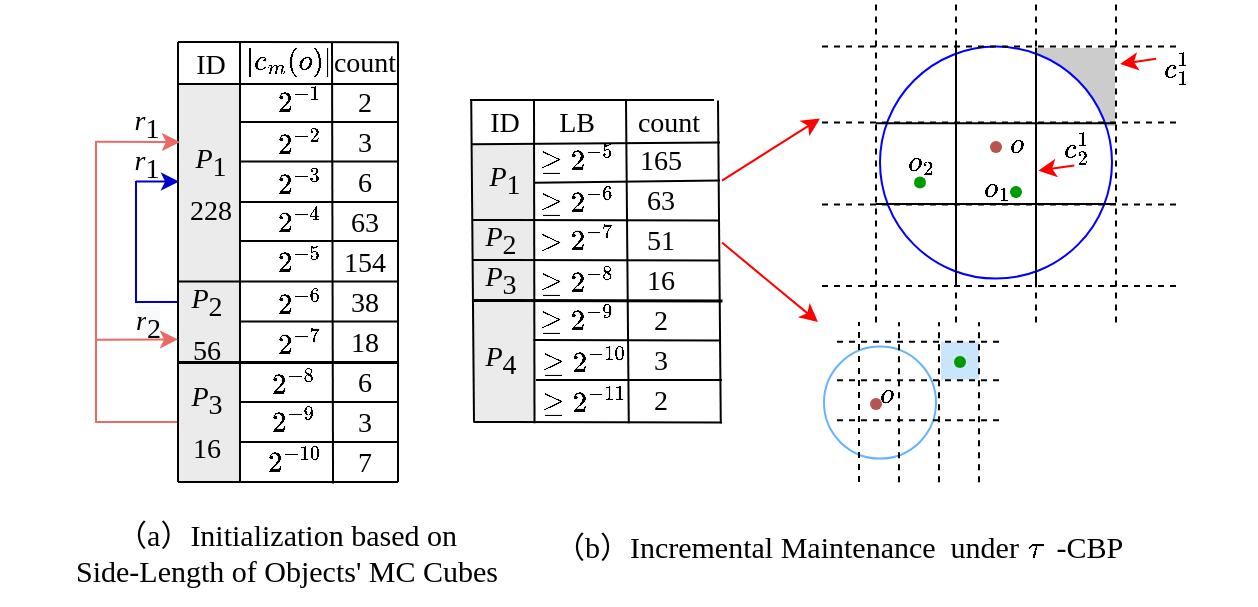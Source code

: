 <mxfile version="15.0.6" type="github" pages="3">
  <diagram id="_1Wtow-dw4-1ti9XIvQA" name="Page-1">
    <mxGraphModel dx="1809" dy="550" grid="1" gridSize="10" guides="1" tooltips="1" connect="1" arrows="1" fold="1" page="1" pageScale="1" pageWidth="827" pageHeight="1169" math="1" shadow="0">
      <root>
        <mxCell id="0" />
        <mxCell id="1" parent="0" />
        <mxCell id="E4blvEDHZqpK1_lMUiRl-31" value="" style="whiteSpace=wrap;html=1;aspect=fixed;shadow=0;strokeColor=#FFFFFF;fillColor=#CCCCCC;fontSize=14;" parent="1" vertex="1">
          <mxGeometry x="-210" y="52.5" width="40" height="40" as="geometry" />
        </mxCell>
        <mxCell id="E4blvEDHZqpK1_lMUiRl-22" value="" style="ellipse;whiteSpace=wrap;html=1;aspect=fixed;shadow=0;strokeColor=#0000FF;fillColor=#FFFFFF;fontSize=14;" parent="1" vertex="1">
          <mxGeometry x="-288" y="52.3" width="116" height="116" as="geometry" />
        </mxCell>
        <mxCell id="dBrtnQbdnbP_hNXoyty3-11" value="" style="whiteSpace=wrap;html=1;aspect=fixed;fillColor=#CCE5FF;strokeColor=#FFFFFF;shadow=0;fontSize=14;" parent="1" vertex="1">
          <mxGeometry x="-258" y="199.3" width="20" height="20" as="geometry" />
        </mxCell>
        <mxCell id="dBrtnQbdnbP_hNXoyty3-6" value="" style="rounded=0;whiteSpace=wrap;html=1;fillColor=#EBEBEB;strokeColor=#E8E8E8;fontSize=14;" parent="1" vertex="1">
          <mxGeometry x="-491" y="101.04" width="30" height="138.92" as="geometry" />
        </mxCell>
        <mxCell id="dBrtnQbdnbP_hNXoyty3-5" value="" style="rounded=0;whiteSpace=wrap;html=1;fillColor=#EBEBEB;strokeColor=#E8E8E8;fontSize=14;" parent="1" vertex="1">
          <mxGeometry x="-639" y="71" width="30" height="199" as="geometry" />
        </mxCell>
        <mxCell id="SOsMVHl4s7LR2z6pSPWi-3" value="" style="endArrow=none;html=1;fontSize=14;" parent="1" edge="1">
          <mxGeometry width="50" height="50" relative="1" as="geometry">
            <mxPoint x="-639" y="270" as="sourcePoint" />
            <mxPoint x="-639" y="50" as="targetPoint" />
          </mxGeometry>
        </mxCell>
        <mxCell id="SOsMVHl4s7LR2z6pSPWi-4" value="" style="endArrow=none;html=1;entryX=0.848;entryY=0.004;entryDx=0;entryDy=0;entryPerimeter=0;fontSize=14;" parent="1" target="SOsMVHl4s7LR2z6pSPWi-11" edge="1">
          <mxGeometry width="50" height="50" relative="1" as="geometry">
            <mxPoint x="-639" y="50" as="sourcePoint" />
            <mxPoint x="-529" y="50" as="targetPoint" />
          </mxGeometry>
        </mxCell>
        <mxCell id="SOsMVHl4s7LR2z6pSPWi-5" value="" style="endArrow=none;html=1;fontSize=14;" parent="1" edge="1">
          <mxGeometry width="50" height="50" relative="1" as="geometry">
            <mxPoint x="-639" y="71" as="sourcePoint" />
            <mxPoint x="-529" y="71" as="targetPoint" />
          </mxGeometry>
        </mxCell>
        <mxCell id="SOsMVHl4s7LR2z6pSPWi-6" value="" style="endArrow=none;html=1;fontSize=14;" parent="1" edge="1">
          <mxGeometry width="50" height="50" relative="1" as="geometry">
            <mxPoint x="-529" y="270" as="sourcePoint" />
            <mxPoint x="-529" y="50" as="targetPoint" />
          </mxGeometry>
        </mxCell>
        <mxCell id="SOsMVHl4s7LR2z6pSPWi-7" value="" style="endArrow=none;html=1;fontSize=14;" parent="1" edge="1">
          <mxGeometry width="50" height="50" relative="1" as="geometry">
            <mxPoint x="-608" y="270" as="sourcePoint" />
            <mxPoint x="-608" y="50" as="targetPoint" />
          </mxGeometry>
        </mxCell>
        <mxCell id="SOsMVHl4s7LR2z6pSPWi-8" value="" style="endArrow=none;html=1;exitX=0.984;exitY=1.036;exitDx=0;exitDy=0;exitPerimeter=0;fontSize=14;" parent="1" edge="1">
          <mxGeometry width="50" height="50" relative="1" as="geometry">
            <mxPoint x="-561.48" y="270.72" as="sourcePoint" />
            <mxPoint x="-562" y="50" as="targetPoint" />
          </mxGeometry>
        </mxCell>
        <mxCell id="SOsMVHl4s7LR2z6pSPWi-9" value="&lt;font style=&quot;font-size: 14px;&quot; face=&quot;Times New Roman&quot;&gt;ID&lt;/font&gt;" style="text;html=1;align=center;verticalAlign=middle;resizable=0;points=[];autosize=1;strokeColor=none;fontSize=14;" parent="1" vertex="1">
          <mxGeometry x="-638" y="51" width="30" height="20" as="geometry" />
        </mxCell>
        <mxCell id="SOsMVHl4s7LR2z6pSPWi-11" value="&lt;font style=&quot;font-size: 14px;&quot; face=&quot;Times New Roman&quot;&gt;count&lt;/font&gt;" style="text;html=1;align=center;verticalAlign=middle;resizable=0;points=[];autosize=1;strokeColor=none;fontSize=14;" parent="1" vertex="1">
          <mxGeometry x="-571" y="50" width="50" height="20" as="geometry" />
        </mxCell>
        <mxCell id="SOsMVHl4s7LR2z6pSPWi-14" value="" style="endArrow=none;html=1;fontSize=14;" parent="1" edge="1">
          <mxGeometry width="50" height="50" relative="1" as="geometry">
            <mxPoint x="-639" y="169.76" as="sourcePoint" />
            <mxPoint x="-529" y="169.76" as="targetPoint" />
          </mxGeometry>
        </mxCell>
        <mxCell id="SOsMVHl4s7LR2z6pSPWi-15" value="&lt;font face=&quot;Times New Roman&quot; style=&quot;font-size: 14px;&quot;&gt;&lt;span style=&quot;font-size: 14px;&quot;&gt;&lt;i style=&quot;font-size: 14px;&quot;&gt;P&lt;/i&gt;&lt;/span&gt;&lt;sub style=&quot;font-size: 14px;&quot;&gt;&lt;font style=&quot;font-size: 14px;&quot;&gt;1&lt;br style=&quot;font-size: 14px;&quot;&gt;228&lt;br style=&quot;font-size: 14px;&quot;&gt;&lt;/font&gt;&lt;/sub&gt;&lt;/font&gt;" style="text;html=1;align=center;verticalAlign=middle;resizable=0;points=[];autosize=1;strokeColor=none;fontSize=14;" parent="1" vertex="1">
          <mxGeometry x="-643" y="96" width="40" height="50" as="geometry" />
        </mxCell>
        <mxCell id="SOsMVHl4s7LR2z6pSPWi-18" value="" style="endArrow=none;html=1;fontSize=14;" parent="1" edge="1">
          <mxGeometry width="50" height="50" relative="1" as="geometry">
            <mxPoint x="-608" y="90" as="sourcePoint" />
            <mxPoint x="-529" y="90" as="targetPoint" />
          </mxGeometry>
        </mxCell>
        <mxCell id="SOsMVHl4s7LR2z6pSPWi-19" value="" style="endArrow=none;html=1;fontSize=14;" parent="1" edge="1">
          <mxGeometry width="50" height="50" relative="1" as="geometry">
            <mxPoint x="-608" y="109.76" as="sourcePoint" />
            <mxPoint x="-529" y="109.76" as="targetPoint" />
          </mxGeometry>
        </mxCell>
        <mxCell id="SOsMVHl4s7LR2z6pSPWi-20" value="" style="endArrow=none;html=1;fontSize=14;" parent="1" edge="1">
          <mxGeometry width="50" height="50" relative="1" as="geometry">
            <mxPoint x="-608" y="130.0" as="sourcePoint" />
            <mxPoint x="-529" y="130.0" as="targetPoint" />
          </mxGeometry>
        </mxCell>
        <mxCell id="SOsMVHl4s7LR2z6pSPWi-25" value="&lt;font face=&quot;Times New Roman&quot; style=&quot;font-size: 14px;&quot;&gt;2&lt;/font&gt;" style="text;html=1;align=center;verticalAlign=middle;resizable=0;points=[];autosize=1;strokeColor=none;fontSize=14;" parent="1" vertex="1">
          <mxGeometry x="-556" y="70" width="20" height="20" as="geometry" />
        </mxCell>
        <mxCell id="SOsMVHl4s7LR2z6pSPWi-26" value="&lt;font face=&quot;Times New Roman&quot; style=&quot;font-size: 14px;&quot;&gt;3&lt;/font&gt;" style="text;html=1;align=center;verticalAlign=middle;resizable=0;points=[];autosize=1;strokeColor=none;fontSize=14;" parent="1" vertex="1">
          <mxGeometry x="-556" y="90" width="20" height="20" as="geometry" />
        </mxCell>
        <mxCell id="SOsMVHl4s7LR2z6pSPWi-27" value="&lt;font face=&quot;Times New Roman&quot; style=&quot;font-size: 14px;&quot;&gt;6&lt;/font&gt;" style="text;html=1;align=center;verticalAlign=middle;resizable=0;points=[];autosize=1;strokeColor=none;fontSize=14;" parent="1" vertex="1">
          <mxGeometry x="-556" y="110" width="20" height="20" as="geometry" />
        </mxCell>
        <mxCell id="SOsMVHl4s7LR2z6pSPWi-28" value="&lt;font face=&quot;Times New Roman&quot; style=&quot;font-size: 14px;&quot;&gt;63&lt;/font&gt;" style="text;html=1;align=center;verticalAlign=middle;resizable=0;points=[];autosize=1;strokeColor=none;fontSize=14;" parent="1" vertex="1">
          <mxGeometry x="-561" y="130" width="30" height="20" as="geometry" />
        </mxCell>
        <mxCell id="SOsMVHl4s7LR2z6pSPWi-30" value="" style="endArrow=none;html=1;fontSize=14;strokeWidth=1.5;" parent="1" edge="1">
          <mxGeometry width="50" height="50" relative="1" as="geometry">
            <mxPoint x="-639" y="210" as="sourcePoint" />
            <mxPoint x="-529" y="210" as="targetPoint" />
          </mxGeometry>
        </mxCell>
        <mxCell id="SOsMVHl4s7LR2z6pSPWi-31" value="&lt;font style=&quot;font-size: 14px;&quot; face=&quot;Times New Roman&quot;&gt;&lt;i style=&quot;font-size: 14px;&quot;&gt;P&lt;/i&gt;&lt;sub style=&quot;font-size: 14px;&quot;&gt;2&lt;br style=&quot;font-size: 14px;&quot;&gt;56&lt;br style=&quot;font-size: 14px;&quot;&gt;&lt;/sub&gt;&lt;/font&gt;" style="text;html=1;align=center;verticalAlign=middle;resizable=0;points=[];autosize=1;strokeColor=none;fontSize=14;" parent="1" vertex="1">
          <mxGeometry x="-640" y="166" width="30" height="50" as="geometry" />
        </mxCell>
        <mxCell id="SOsMVHl4s7LR2z6pSPWi-32" value="" style="endArrow=none;html=1;fontSize=14;" parent="1" edge="1">
          <mxGeometry width="50" height="50" relative="1" as="geometry">
            <mxPoint x="-608" y="149.52" as="sourcePoint" />
            <mxPoint x="-529" y="149.52" as="targetPoint" />
          </mxGeometry>
        </mxCell>
        <mxCell id="SOsMVHl4s7LR2z6pSPWi-36" value="&lt;font face=&quot;Times New Roman&quot; style=&quot;font-size: 14px;&quot;&gt;154&lt;/font&gt;" style="text;html=1;align=center;verticalAlign=middle;resizable=0;points=[];autosize=1;strokeColor=none;fontSize=14;" parent="1" vertex="1">
          <mxGeometry x="-566" y="150" width="40" height="20" as="geometry" />
        </mxCell>
        <mxCell id="SOsMVHl4s7LR2z6pSPWi-37" value="" style="endArrow=none;html=1;fontSize=14;" parent="1" edge="1">
          <mxGeometry width="50" height="50" relative="1" as="geometry">
            <mxPoint x="-608" y="189.76" as="sourcePoint" />
            <mxPoint x="-529" y="189.76" as="targetPoint" />
          </mxGeometry>
        </mxCell>
        <mxCell id="SOsMVHl4s7LR2z6pSPWi-42" value="&lt;font face=&quot;Times New Roman&quot; style=&quot;font-size: 14px;&quot;&gt;38&lt;/font&gt;" style="text;html=1;align=center;verticalAlign=middle;resizable=0;points=[];autosize=1;strokeColor=none;fontSize=14;" parent="1" vertex="1">
          <mxGeometry x="-561" y="170" width="30" height="20" as="geometry" />
        </mxCell>
        <mxCell id="SOsMVHl4s7LR2z6pSPWi-43" value="&lt;font face=&quot;Times New Roman&quot; style=&quot;font-size: 14px;&quot;&gt;18&lt;/font&gt;" style="text;html=1;align=center;verticalAlign=middle;resizable=0;points=[];autosize=1;strokeColor=none;fontSize=14;" parent="1" vertex="1">
          <mxGeometry x="-561" y="190" width="30" height="20" as="geometry" />
        </mxCell>
        <mxCell id="SOsMVHl4s7LR2z6pSPWi-44" value="" style="endArrow=none;html=1;fontSize=14;" parent="1" edge="1">
          <mxGeometry width="50" height="50" relative="1" as="geometry">
            <mxPoint x="-639" y="270" as="sourcePoint" />
            <mxPoint x="-529" y="270" as="targetPoint" />
          </mxGeometry>
        </mxCell>
        <mxCell id="SOsMVHl4s7LR2z6pSPWi-45" value="&lt;font style=&quot;font-size: 14px;&quot; face=&quot;Times New Roman&quot;&gt;&lt;i style=&quot;font-size: 14px;&quot;&gt;P&lt;/i&gt;&lt;sub style=&quot;font-size: 14px;&quot;&gt;3&lt;br style=&quot;font-size: 14px;&quot;&gt;16&lt;br style=&quot;font-size: 14px;&quot;&gt;&lt;/sub&gt;&lt;/font&gt;" style="text;html=1;align=center;verticalAlign=middle;resizable=0;points=[];autosize=1;strokeColor=none;fontSize=14;" parent="1" vertex="1">
          <mxGeometry x="-640" y="215" width="30" height="50" as="geometry" />
        </mxCell>
        <mxCell id="SOsMVHl4s7LR2z6pSPWi-46" value="" style="endArrow=none;html=1;fontSize=14;" parent="1" edge="1">
          <mxGeometry width="50" height="50" relative="1" as="geometry">
            <mxPoint x="-608" y="230" as="sourcePoint" />
            <mxPoint x="-529" y="230" as="targetPoint" />
          </mxGeometry>
        </mxCell>
        <mxCell id="SOsMVHl4s7LR2z6pSPWi-47" value="" style="endArrow=none;html=1;fontSize=14;" parent="1" edge="1">
          <mxGeometry width="50" height="50" relative="1" as="geometry">
            <mxPoint x="-608" y="250" as="sourcePoint" />
            <mxPoint x="-529" y="250" as="targetPoint" />
          </mxGeometry>
        </mxCell>
        <mxCell id="SOsMVHl4s7LR2z6pSPWi-52" value="&lt;font face=&quot;Times New Roman&quot; style=&quot;font-size: 14px&quot;&gt;6&lt;/font&gt;" style="text;html=1;align=center;verticalAlign=middle;resizable=0;points=[];autosize=1;strokeColor=none;fontSize=14;strokeWidth=1.5;" parent="1" vertex="1">
          <mxGeometry x="-556" y="210" width="20" height="20" as="geometry" />
        </mxCell>
        <mxCell id="SOsMVHl4s7LR2z6pSPWi-53" value="&lt;font face=&quot;Times New Roman&quot; style=&quot;font-size: 14px;&quot;&gt;3&lt;/font&gt;" style="text;html=1;align=center;verticalAlign=middle;resizable=0;points=[];autosize=1;strokeColor=none;fontSize=14;" parent="1" vertex="1">
          <mxGeometry x="-556" y="230" width="20" height="20" as="geometry" />
        </mxCell>
        <mxCell id="SOsMVHl4s7LR2z6pSPWi-54" value="&lt;font face=&quot;Times New Roman&quot; style=&quot;font-size: 14px&quot;&gt;7&lt;/font&gt;" style="text;html=1;align=center;verticalAlign=middle;resizable=0;points=[];autosize=1;strokeColor=none;fontSize=14;" parent="1" vertex="1">
          <mxGeometry x="-556" y="250" width="20" height="20" as="geometry" />
        </mxCell>
        <mxCell id="SOsMVHl4s7LR2z6pSPWi-56" value="" style="endArrow=none;html=1;fontSize=14;" parent="1" edge="1">
          <mxGeometry width="50" height="50" relative="1" as="geometry">
            <mxPoint x="-493" y="79" as="sourcePoint" />
            <mxPoint x="-371" y="79" as="targetPoint" />
          </mxGeometry>
        </mxCell>
        <mxCell id="SOsMVHl4s7LR2z6pSPWi-57" value="" style="endArrow=none;html=1;exitX=-0.038;exitY=1.04;exitDx=0;exitDy=0;exitPerimeter=0;fontSize=14;" parent="1" source="SOsMVHl4s7LR2z6pSPWi-61" edge="1">
          <mxGeometry width="50" height="50" relative="1" as="geometry">
            <mxPoint x="-478" y="100.3" as="sourcePoint" />
            <mxPoint x="-368" y="100.3" as="targetPoint" />
          </mxGeometry>
        </mxCell>
        <mxCell id="SOsMVHl4s7LR2z6pSPWi-59" value="" style="endArrow=none;html=1;exitX=0.075;exitY=1.064;exitDx=0;exitDy=0;exitPerimeter=0;fontSize=14;" parent="1" edge="1">
          <mxGeometry width="50" height="50" relative="1" as="geometry">
            <mxPoint x="-460.75" y="240.58" as="sourcePoint" />
            <mxPoint x="-461" y="79.3" as="targetPoint" />
          </mxGeometry>
        </mxCell>
        <mxCell id="SOsMVHl4s7LR2z6pSPWi-60" value="" style="endArrow=none;html=1;exitX=1.013;exitY=1.064;exitDx=0;exitDy=0;exitPerimeter=0;fontSize=14;" parent="1" edge="1">
          <mxGeometry width="50" height="50" relative="1" as="geometry">
            <mxPoint x="-413.61" y="240.64" as="sourcePoint" />
            <mxPoint x="-415" y="79.36" as="targetPoint" />
          </mxGeometry>
        </mxCell>
        <mxCell id="SOsMVHl4s7LR2z6pSPWi-61" value="&lt;font style=&quot;font-size: 14px;&quot; face=&quot;Times New Roman&quot;&gt;ID&lt;/font&gt;" style="text;html=1;align=center;verticalAlign=middle;resizable=0;points=[];autosize=1;strokeColor=none;fontSize=14;" parent="1" vertex="1">
          <mxGeometry x="-491" y="80.3" width="30" height="20" as="geometry" />
        </mxCell>
        <mxCell id="SOsMVHl4s7LR2z6pSPWi-62" value="&lt;font style=&quot;font-size: 14px;&quot; face=&quot;Times New Roman&quot;&gt;&lt;span style=&quot;font-size: 14px;&quot;&gt;LB&lt;/span&gt;&lt;/font&gt;" style="text;html=1;align=center;verticalAlign=middle;resizable=0;points=[];autosize=1;strokeColor=none;fontStyle=0;fontSize=14;" parent="1" vertex="1">
          <mxGeometry x="-455" y="80.3" width="30" height="20" as="geometry" />
        </mxCell>
        <mxCell id="SOsMVHl4s7LR2z6pSPWi-63" value="&lt;font style=&quot;font-size: 14px;&quot; face=&quot;Times New Roman&quot;&gt;count&lt;/font&gt;" style="text;html=1;align=center;verticalAlign=middle;resizable=0;points=[];autosize=1;strokeColor=none;fontSize=14;" parent="1" vertex="1">
          <mxGeometry x="-419" y="80.3" width="50" height="20" as="geometry" />
        </mxCell>
        <mxCell id="SOsMVHl4s7LR2z6pSPWi-65" value="&lt;font style=&quot;font-size: 14px;&quot; face=&quot;Times New Roman&quot;&gt;&lt;i style=&quot;font-size: 14px;&quot;&gt;P&lt;/i&gt;&lt;/font&gt;&lt;font style=&quot;font-size: 14px;&quot; face=&quot;Times New Roman&quot;&gt;&lt;sub style=&quot;font-size: 14px;&quot;&gt;1&lt;/sub&gt;&lt;/font&gt;" style="text;html=1;align=center;verticalAlign=middle;resizable=0;points=[];autosize=1;strokeColor=none;fontSize=14;" parent="1" vertex="1">
          <mxGeometry x="-491" y="104.3" width="30" height="30" as="geometry" />
        </mxCell>
        <mxCell id="SOsMVHl4s7LR2z6pSPWi-66" value="" style="endArrow=none;html=1;exitX=1.007;exitY=0.535;exitDx=0;exitDy=0;exitPerimeter=0;fontSize=14;" parent="1" source="SOsMVHl4s7LR2z6pSPWi-65" edge="1">
          <mxGeometry width="50" height="50" relative="1" as="geometry">
            <mxPoint x="-447" y="119.3" as="sourcePoint" />
            <mxPoint x="-368" y="119.3" as="targetPoint" />
          </mxGeometry>
        </mxCell>
        <mxCell id="SOsMVHl4s7LR2z6pSPWi-73" value="&lt;font face=&quot;Times New Roman&quot; style=&quot;font-size: 14px;&quot;&gt;165&lt;/font&gt;" style="text;html=1;align=center;verticalAlign=middle;resizable=0;points=[];autosize=1;strokeColor=none;fontSize=14;" parent="1" vertex="1">
          <mxGeometry x="-418" y="99.3" width="40" height="20" as="geometry" />
        </mxCell>
        <mxCell id="SOsMVHl4s7LR2z6pSPWi-74" value="&lt;font face=&quot;Times New Roman&quot; style=&quot;font-size: 14px;&quot;&gt;63&lt;/font&gt;" style="text;html=1;align=center;verticalAlign=middle;resizable=0;points=[];autosize=1;strokeColor=none;fontSize=14;" parent="1" vertex="1">
          <mxGeometry x="-413" y="119.3" width="30" height="20" as="geometry" />
        </mxCell>
        <mxCell id="SOsMVHl4s7LR2z6pSPWi-75" value="&lt;font face=&quot;Times New Roman&quot; style=&quot;font-size: 14px;&quot;&gt;51&lt;/font&gt;" style="text;html=1;align=center;verticalAlign=middle;resizable=0;points=[];autosize=1;strokeColor=none;fontSize=14;" parent="1" vertex="1">
          <mxGeometry x="-413" y="139.3" width="30" height="20" as="geometry" />
        </mxCell>
        <mxCell id="SOsMVHl4s7LR2z6pSPWi-76" value="&lt;font face=&quot;Times New Roman&quot; style=&quot;font-size: 14px;&quot;&gt;16&lt;/font&gt;" style="text;html=1;align=center;verticalAlign=middle;resizable=0;points=[];autosize=1;strokeColor=none;fontSize=14;" parent="1" vertex="1">
          <mxGeometry x="-413" y="159.3" width="30" height="20" as="geometry" />
        </mxCell>
        <mxCell id="SOsMVHl4s7LR2z6pSPWi-77" value="" style="endArrow=none;html=1;exitX=0;exitY=1;exitDx=0;exitDy=0;fontSize=14;" parent="1" source="dBrtnQbdnbP_hNXoyty3-6" edge="1">
          <mxGeometry width="50" height="50" relative="1" as="geometry">
            <mxPoint x="-477" y="240.3" as="sourcePoint" />
            <mxPoint x="-367" y="240.3" as="targetPoint" />
          </mxGeometry>
        </mxCell>
        <mxCell id="SOsMVHl4s7LR2z6pSPWi-78" value="&lt;font face=&quot;Times New Roman&quot; style=&quot;font-size: 14px;&quot;&gt;&lt;i style=&quot;font-size: 14px;&quot;&gt;P&lt;/i&gt;&lt;span style=&quot;font-size: 14px;&quot;&gt;&lt;sub style=&quot;font-size: 14px;&quot;&gt;4&lt;/sub&gt;&lt;/span&gt;&lt;/font&gt;" style="text;html=1;align=center;verticalAlign=middle;resizable=0;points=[];autosize=1;strokeColor=none;fontSize=14;" parent="1" vertex="1">
          <mxGeometry x="-493" y="194.3" width="30" height="30" as="geometry" />
        </mxCell>
        <mxCell id="SOsMVHl4s7LR2z6pSPWi-81" value="&lt;font face=&quot;Times New Roman&quot; style=&quot;font-size: 14px;&quot;&gt;2&lt;/font&gt;" style="text;html=1;align=center;verticalAlign=middle;resizable=0;points=[];autosize=1;strokeColor=none;fontSize=14;" parent="1" vertex="1">
          <mxGeometry x="-408" y="179.3" width="20" height="20" as="geometry" />
        </mxCell>
        <mxCell id="SOsMVHl4s7LR2z6pSPWi-82" value="" style="endArrow=none;html=1;fontSize=14;" parent="1" edge="1">
          <mxGeometry width="50" height="50" relative="1" as="geometry">
            <mxPoint x="-460" y="219" as="sourcePoint" />
            <mxPoint x="-367" y="219.06" as="targetPoint" />
          </mxGeometry>
        </mxCell>
        <mxCell id="SOsMVHl4s7LR2z6pSPWi-85" value="&lt;font face=&quot;Times New Roman&quot; style=&quot;font-size: 14px;&quot;&gt;3&lt;/font&gt;" style="text;html=1;align=center;verticalAlign=middle;resizable=0;points=[];autosize=1;strokeColor=none;fontSize=14;" parent="1" vertex="1">
          <mxGeometry x="-408" y="199.3" width="20" height="20" as="geometry" />
        </mxCell>
        <mxCell id="SOsMVHl4s7LR2z6pSPWi-86" value="&lt;font face=&quot;Times New Roman&quot; style=&quot;font-size: 14px;&quot;&gt;2&lt;/font&gt;" style="text;html=1;align=center;verticalAlign=middle;resizable=0;points=[];autosize=1;strokeColor=none;fontSize=14;" parent="1" vertex="1">
          <mxGeometry x="-408" y="219.3" width="20" height="20" as="geometry" />
        </mxCell>
        <mxCell id="SOsMVHl4s7LR2z6pSPWi-88" value="&lt;font style=&quot;font-size: 14px;&quot; face=&quot;Times New Roman&quot;&gt;&lt;i style=&quot;font-size: 14px;&quot;&gt;P&lt;/i&gt;&lt;sub style=&quot;font-size: 14px;&quot;&gt;3&lt;/sub&gt;&lt;/font&gt;" style="text;html=1;align=center;verticalAlign=middle;resizable=0;points=[];autosize=1;strokeColor=none;fontSize=14;" parent="1" vertex="1">
          <mxGeometry x="-493" y="154.3" width="30" height="30" as="geometry" />
        </mxCell>
        <mxCell id="SOsMVHl4s7LR2z6pSPWi-101" value="" style="endArrow=none;html=1;fontSize=14;" parent="1" edge="1">
          <mxGeometry width="50" height="50" relative="1" as="geometry">
            <mxPoint x="-492" y="139" as="sourcePoint" />
            <mxPoint x="-368" y="139.3" as="targetPoint" />
          </mxGeometry>
        </mxCell>
        <mxCell id="SOsMVHl4s7LR2z6pSPWi-102" value="&lt;font style=&quot;font-size: 14px;&quot; face=&quot;Times New Roman&quot;&gt;&lt;i style=&quot;font-size: 14px;&quot;&gt;P&lt;/i&gt;&lt;sub style=&quot;font-size: 14px;&quot;&gt;2&lt;/sub&gt;&lt;/font&gt;" style="text;html=1;align=center;verticalAlign=middle;resizable=0;points=[];autosize=1;strokeColor=none;fontSize=14;" parent="1" vertex="1">
          <mxGeometry x="-493" y="134.3" width="30" height="30" as="geometry" />
        </mxCell>
        <mxCell id="SOsMVHl4s7LR2z6pSPWi-103" value="" style="endArrow=none;html=1;fontSize=14;" parent="1" edge="1">
          <mxGeometry width="50" height="50" relative="1" as="geometry">
            <mxPoint x="-492" y="159" as="sourcePoint" />
            <mxPoint x="-368" y="159.3" as="targetPoint" />
          </mxGeometry>
        </mxCell>
        <mxCell id="SOsMVHl4s7LR2z6pSPWi-104" value="" style="endArrow=none;html=1;spacingLeft=-16;spacing=1;fontSize=14;strokeWidth=1.5;" parent="1" edge="1">
          <mxGeometry width="50" height="50" relative="1" as="geometry">
            <mxPoint x="-492" y="179" as="sourcePoint" />
            <mxPoint x="-367" y="179.3" as="targetPoint" />
          </mxGeometry>
        </mxCell>
        <mxCell id="SOsMVHl4s7LR2z6pSPWi-105" value="" style="endArrow=none;html=1;exitX=0.991;exitY=0.705;exitDx=0;exitDy=0;exitPerimeter=0;fontSize=14;" parent="1" source="dBrtnQbdnbP_hNXoyty3-6" edge="1">
          <mxGeometry width="50" height="50" relative="1" as="geometry">
            <mxPoint x="-460" y="199" as="sourcePoint" />
            <mxPoint x="-368" y="199.3" as="targetPoint" />
          </mxGeometry>
        </mxCell>
        <mxCell id="SOsMVHl4s7LR2z6pSPWi-106" value="" style="endArrow=none;html=1;exitX=1.013;exitY=1.064;exitDx=0;exitDy=0;exitPerimeter=0;fontSize=14;" parent="1" edge="1">
          <mxGeometry width="50" height="50" relative="1" as="geometry">
            <mxPoint x="-367.61" y="240.58" as="sourcePoint" />
            <mxPoint x="-369" y="79.3" as="targetPoint" />
          </mxGeometry>
        </mxCell>
        <mxCell id="SOsMVHl4s7LR2z6pSPWi-107" value="" style="endArrow=none;html=1;exitX=1.013;exitY=1.064;exitDx=0;exitDy=0;exitPerimeter=0;fontSize=14;" parent="1" edge="1">
          <mxGeometry width="50" height="50" relative="1" as="geometry">
            <mxPoint x="-491.0" y="240.3" as="sourcePoint" />
            <mxPoint x="-492.39" y="79.02" as="targetPoint" />
          </mxGeometry>
        </mxCell>
        <mxCell id="SOsMVHl4s7LR2z6pSPWi-108" value="" style="endArrow=classic;html=1;fillColor=#FF0000;strokeColor=#FF0000;fontSize=14;" parent="1" edge="1">
          <mxGeometry width="50" height="50" relative="1" as="geometry">
            <mxPoint x="-367" y="119.3" as="sourcePoint" />
            <mxPoint x="-318" y="88.3" as="targetPoint" />
          </mxGeometry>
        </mxCell>
        <mxCell id="SOsMVHl4s7LR2z6pSPWi-109" value="" style="endArrow=classic;html=1;strokeColor=#FF0000;fontSize=14;" parent="1" edge="1">
          <mxGeometry width="50" height="50" relative="1" as="geometry">
            <mxPoint x="-367" y="150.3" as="sourcePoint" />
            <mxPoint x="-319" y="190" as="targetPoint" />
          </mxGeometry>
        </mxCell>
        <mxCell id="E4blvEDHZqpK1_lMUiRl-1" value="" style="endArrow=none;dashed=1;html=1;fontSize=14;" parent="1" edge="1">
          <mxGeometry width="50" height="50" relative="1" as="geometry">
            <mxPoint x="-228.5" y="199.92" as="sourcePoint" />
            <mxPoint x="-309.5" y="199.92" as="targetPoint" />
          </mxGeometry>
        </mxCell>
        <mxCell id="E4blvEDHZqpK1_lMUiRl-9" value="" style="endArrow=none;dashed=1;html=1;fontSize=14;" parent="1" edge="1">
          <mxGeometry width="50" height="50" relative="1" as="geometry">
            <mxPoint x="-238.5" y="270.08" as="sourcePoint" />
            <mxPoint x="-238.5" y="190.08" as="targetPoint" />
          </mxGeometry>
        </mxCell>
        <mxCell id="E4blvEDHZqpK1_lMUiRl-10" value="" style="ellipse;whiteSpace=wrap;html=1;aspect=fixed;shadow=0;fillColor=#FFFFFF;strokeColor=#66B2FF;fontSize=14;" parent="1" vertex="1">
          <mxGeometry x="-316" y="202.3" width="56" height="56" as="geometry" />
        </mxCell>
        <mxCell id="E4blvEDHZqpK1_lMUiRl-3" value="" style="endArrow=none;dashed=1;html=1;fontSize=14;" parent="1" edge="1">
          <mxGeometry width="50" height="50" relative="1" as="geometry">
            <mxPoint x="-228.5" y="219.14" as="sourcePoint" />
            <mxPoint x="-309.5" y="219.14" as="targetPoint" />
          </mxGeometry>
        </mxCell>
        <mxCell id="E4blvEDHZqpK1_lMUiRl-4" value="" style="endArrow=none;dashed=1;html=1;fontSize=14;" parent="1" edge="1">
          <mxGeometry width="50" height="50" relative="1" as="geometry">
            <mxPoint x="-228.5" y="239.14" as="sourcePoint" />
            <mxPoint x="-309.5" y="239.14" as="targetPoint" />
          </mxGeometry>
        </mxCell>
        <mxCell id="E4blvEDHZqpK1_lMUiRl-7" value="" style="endArrow=none;dashed=1;html=1;fontSize=14;" parent="1" edge="1">
          <mxGeometry width="50" height="50" relative="1" as="geometry">
            <mxPoint x="-278.5" y="270.08" as="sourcePoint" />
            <mxPoint x="-278.5" y="190.08" as="targetPoint" />
          </mxGeometry>
        </mxCell>
        <mxCell id="E4blvEDHZqpK1_lMUiRl-8" value="" style="endArrow=none;dashed=1;html=1;fontSize=14;" parent="1" edge="1">
          <mxGeometry width="50" height="50" relative="1" as="geometry">
            <mxPoint x="-258.5" y="270.08" as="sourcePoint" />
            <mxPoint x="-258.5" y="190.08" as="targetPoint" />
          </mxGeometry>
        </mxCell>
        <mxCell id="SOsMVHl4s7LR2z6pSPWi-133" value="" style="shape=waypoint;sketch=0;fillStyle=solid;size=6;pointerEvents=1;points=[];fillColor=none;resizable=0;rotatable=0;perimeter=centerPerimeter;snapToPoint=1;strokeColor=#009900;fontSize=14;" parent="1" vertex="1">
          <mxGeometry x="-268" y="190.0" width="40" height="40" as="geometry" />
        </mxCell>
        <mxCell id="E4blvEDHZqpK1_lMUiRl-14" value="" style="endArrow=none;dashed=1;html=1;fontSize=14;" parent="1" edge="1">
          <mxGeometry width="50" height="50" relative="1" as="geometry">
            <mxPoint x="-140" y="52.3" as="sourcePoint" />
            <mxPoint x="-320" y="52.3" as="targetPoint" />
          </mxGeometry>
        </mxCell>
        <mxCell id="E4blvEDHZqpK1_lMUiRl-15" value="" style="endArrow=none;dashed=1;html=1;fontSize=14;" parent="1" edge="1">
          <mxGeometry width="50" height="50" relative="1" as="geometry">
            <mxPoint x="-140" y="90.3" as="sourcePoint" />
            <mxPoint x="-320" y="90.3" as="targetPoint" />
          </mxGeometry>
        </mxCell>
        <mxCell id="E4blvEDHZqpK1_lMUiRl-16" value="" style="endArrow=none;dashed=1;html=1;fontSize=14;" parent="1" edge="1">
          <mxGeometry width="50" height="50" relative="1" as="geometry">
            <mxPoint x="-140" y="131.3" as="sourcePoint" />
            <mxPoint x="-320" y="131.3" as="targetPoint" />
          </mxGeometry>
        </mxCell>
        <mxCell id="E4blvEDHZqpK1_lMUiRl-18" value="" style="endArrow=none;dashed=1;html=1;fontSize=14;" parent="1" edge="1">
          <mxGeometry width="50" height="50" relative="1" as="geometry">
            <mxPoint x="-290" y="190.3" as="sourcePoint" />
            <mxPoint x="-290" y="30.3" as="targetPoint" />
          </mxGeometry>
        </mxCell>
        <mxCell id="E4blvEDHZqpK1_lMUiRl-19" value="" style="endArrow=none;dashed=1;html=1;fontSize=14;" parent="1" edge="1">
          <mxGeometry width="50" height="50" relative="1" as="geometry">
            <mxPoint x="-250" y="190.3" as="sourcePoint" />
            <mxPoint x="-250" y="30.3" as="targetPoint" />
          </mxGeometry>
        </mxCell>
        <mxCell id="E4blvEDHZqpK1_lMUiRl-20" value="" style="endArrow=none;dashed=1;html=1;fontSize=14;" parent="1" edge="1">
          <mxGeometry width="50" height="50" relative="1" as="geometry">
            <mxPoint x="-210" y="190.3" as="sourcePoint" />
            <mxPoint x="-210" y="30.3" as="targetPoint" />
          </mxGeometry>
        </mxCell>
        <mxCell id="E4blvEDHZqpK1_lMUiRl-21" value="" style="endArrow=none;dashed=1;html=1;fontSize=14;" parent="1" edge="1">
          <mxGeometry width="50" height="50" relative="1" as="geometry">
            <mxPoint x="-170" y="190.3" as="sourcePoint" />
            <mxPoint x="-170" y="30.3" as="targetPoint" />
          </mxGeometry>
        </mxCell>
        <mxCell id="E4blvEDHZqpK1_lMUiRl-24" value="" style="endArrow=none;html=1;shadow=0;fontSize=14;" parent="1" edge="1">
          <mxGeometry width="50" height="50" relative="1" as="geometry">
            <mxPoint x="-290" y="90.67" as="sourcePoint" />
            <mxPoint x="-170" y="90.67" as="targetPoint" />
          </mxGeometry>
        </mxCell>
        <mxCell id="E4blvEDHZqpK1_lMUiRl-25" value="" style="endArrow=none;html=1;shadow=0;fontSize=14;" parent="1" edge="1">
          <mxGeometry width="50" height="50" relative="1" as="geometry">
            <mxPoint x="-290" y="131" as="sourcePoint" />
            <mxPoint x="-170" y="131" as="targetPoint" />
          </mxGeometry>
        </mxCell>
        <mxCell id="E4blvEDHZqpK1_lMUiRl-27" value="" style="endArrow=none;html=1;shadow=0;fontSize=14;" parent="1" edge="1">
          <mxGeometry width="50" height="50" relative="1" as="geometry">
            <mxPoint x="-250" y="52.0" as="sourcePoint" />
            <mxPoint x="-250" y="171.8" as="targetPoint" />
          </mxGeometry>
        </mxCell>
        <mxCell id="E4blvEDHZqpK1_lMUiRl-28" value="" style="endArrow=none;html=1;shadow=0;fontSize=14;" parent="1" edge="1">
          <mxGeometry width="50" height="50" relative="1" as="geometry">
            <mxPoint x="-210" y="52.8" as="sourcePoint" />
            <mxPoint x="-210" y="172.6" as="targetPoint" />
          </mxGeometry>
        </mxCell>
        <mxCell id="E4blvEDHZqpK1_lMUiRl-32" value="" style="shape=waypoint;sketch=0;fillStyle=solid;size=6;pointerEvents=1;points=[];fillColor=none;resizable=0;rotatable=0;perimeter=centerPerimeter;snapToPoint=1;strokeColor=#009900;fontSize=14;" parent="1" vertex="1">
          <mxGeometry x="-240.0" y="105.0" width="40" height="40" as="geometry" />
        </mxCell>
        <mxCell id="E4blvEDHZqpK1_lMUiRl-33" value="" style="shape=waypoint;sketch=0;fillStyle=solid;size=6;pointerEvents=1;points=[];fillColor=none;resizable=0;rotatable=0;perimeter=centerPerimeter;snapToPoint=1;strokeColor=#009900;fontSize=14;" parent="1" vertex="1">
          <mxGeometry x="-288.0" y="100.3" width="40" height="40" as="geometry" />
        </mxCell>
        <mxCell id="E4blvEDHZqpK1_lMUiRl-35" value="" style="endArrow=classic;html=1;shadow=0;strokeColor=#FFFFFF;fontSize=14;" parent="1" edge="1">
          <mxGeometry width="50" height="50" relative="1" as="geometry">
            <mxPoint x="-720" y="285" as="sourcePoint" />
            <mxPoint x="-670" y="235" as="targetPoint" />
          </mxGeometry>
        </mxCell>
        <mxCell id="E4blvEDHZqpK1_lMUiRl-38" value="" style="shape=partialRectangle;whiteSpace=wrap;html=1;top=0;left=0;fillColor=none;shadow=0;strokeColor=#EA6B66;direction=south;fontSize=14;" parent="1" vertex="1">
          <mxGeometry x="-680" y="100" width="40" height="140" as="geometry" />
        </mxCell>
        <mxCell id="E4blvEDHZqpK1_lMUiRl-40" value="" style="shape=partialRectangle;whiteSpace=wrap;html=1;top=0;left=0;fillColor=none;shadow=0;strokeColor=#0000CC;direction=south;fontSize=14;" parent="1" vertex="1">
          <mxGeometry x="-660" y="120" width="20" height="60" as="geometry" />
        </mxCell>
        <mxCell id="E4blvEDHZqpK1_lMUiRl-43" value="" style="endArrow=classic;html=1;shadow=0;strokeColor=#EA6B66;exitX=0.783;exitY=0.997;exitDx=0;exitDy=0;exitPerimeter=0;fontSize=14;" parent="1" edge="1">
          <mxGeometry width="50" height="50" relative="1" as="geometry">
            <mxPoint x="-679.88" y="198.875" as="sourcePoint" />
            <mxPoint x="-639" y="198.71" as="targetPoint" />
          </mxGeometry>
        </mxCell>
        <mxCell id="E4blvEDHZqpK1_lMUiRl-44" value="" style="endArrow=classic;html=1;shadow=0;strokeColor=#EA6B66;fontSize=14;" parent="1" edge="1">
          <mxGeometry width="50" height="50" relative="1" as="geometry">
            <mxPoint x="-680" y="99.86" as="sourcePoint" />
            <mxPoint x="-638" y="100" as="targetPoint" />
          </mxGeometry>
        </mxCell>
        <mxCell id="E4blvEDHZqpK1_lMUiRl-45" value="" style="endArrow=classic;html=1;shadow=0;strokeColor=#0000CC;fillColor=#0000FF;entryX=1.05;entryY=0.94;entryDx=0;entryDy=0;entryPerimeter=0;fontSize=14;" parent="1" edge="1">
          <mxGeometry width="50" height="50" relative="1" as="geometry">
            <mxPoint x="-660" y="119.76" as="sourcePoint" />
            <mxPoint x="-638.5" y="119.8" as="targetPoint" />
          </mxGeometry>
        </mxCell>
        <mxCell id="dBrtnQbdnbP_hNXoyty3-1" value="&lt;font face=&quot;Times New Roman&quot; style=&quot;font-size: 14px;&quot;&gt;&lt;font style=&quot;font-size: 14px;&quot;&gt;&lt;i style=&quot;font-size: 14px;&quot;&gt;r&lt;/i&gt;&lt;/font&gt;&lt;sub style=&quot;font-size: 14px;&quot;&gt;&lt;font style=&quot;font-size: 14px;&quot;&gt;1&lt;/font&gt;&lt;/sub&gt;&lt;/font&gt;" style="text;html=1;align=center;verticalAlign=middle;resizable=0;points=[];autosize=1;strokeColor=none;fontSize=14;" parent="1" vertex="1">
          <mxGeometry x="-670" y="76" width="30" height="30" as="geometry" />
        </mxCell>
        <mxCell id="dBrtnQbdnbP_hNXoyty3-3" value="&lt;span style=&quot;color: rgb(0, 0, 0); font-family: &amp;quot;times new roman&amp;quot;; font-weight: 400; letter-spacing: normal; text-align: center; text-indent: 0px; text-transform: none; word-spacing: 0px; background-color: rgb(248, 249, 250); display: inline; float: none; font-size: 14px;&quot;&gt;&lt;font style=&quot;font-size: 14px;&quot;&gt;&lt;i style=&quot;font-size: 14px;&quot;&gt;r&lt;/i&gt;&lt;/font&gt;&lt;/span&gt;&lt;span style=&quot;color: rgb(0, 0, 0); font-family: &amp;quot;times new roman&amp;quot;; font-style: normal; font-weight: 400; letter-spacing: normal; text-align: center; text-indent: 0px; text-transform: none; word-spacing: 0px; background-color: rgb(248, 249, 250); display: inline; float: none; font-size: 14px;&quot;&gt;&lt;sub style=&quot;font-size: 14px;&quot;&gt;2&lt;/sub&gt;&lt;/span&gt;" style="text;whiteSpace=wrap;html=1;fontSize=14;" parent="1" vertex="1">
          <mxGeometry x="-662" y="174.3" width="40" height="30" as="geometry" />
        </mxCell>
        <mxCell id="dBrtnQbdnbP_hNXoyty3-8" value="&lt;font face=&quot;Times New Roman&quot; style=&quot;font-size: 14px;&quot;&gt;&lt;font style=&quot;font-size: 14px;&quot;&gt;&lt;i style=&quot;font-size: 14px;&quot;&gt;r&lt;/i&gt;&lt;/font&gt;&lt;sub style=&quot;font-size: 14px;&quot;&gt;&lt;font style=&quot;font-size: 14px;&quot;&gt;1&lt;/font&gt;&lt;/sub&gt;&lt;/font&gt;" style="text;html=1;align=center;verticalAlign=middle;resizable=0;points=[];autosize=1;strokeColor=none;fontSize=14;" parent="1" vertex="1">
          <mxGeometry x="-670" y="96" width="30" height="30" as="geometry" />
        </mxCell>
        <mxCell id="E4blvEDHZqpK1_lMUiRl-6" value="" style="endArrow=none;dashed=1;html=1;fontSize=14;" parent="1" edge="1">
          <mxGeometry width="50" height="50" relative="1" as="geometry">
            <mxPoint x="-298.5" y="270.0" as="sourcePoint" />
            <mxPoint x="-298.5" y="190.0" as="targetPoint" />
          </mxGeometry>
        </mxCell>
        <mxCell id="TgXw0Lu5bYYEqpKtV-oY-40" value="&lt;font face=&quot;Times New Roman&quot; style=&quot;font-size: 14px;&quot;&gt;$$c^1_1$$&lt;/font&gt;" style="text;html=1;align=center;verticalAlign=middle;resizable=0;points=[];autosize=1;strokeColor=none;fontSize=14;" parent="1" vertex="1">
          <mxGeometry x="-180" y="52.5" width="80" height="20" as="geometry" />
        </mxCell>
        <mxCell id="uY6MUYiCeZcARheirXIh-1" value="&lt;font face=&quot;Times New Roman&quot; style=&quot;font-size: 14px;&quot;&gt;$$|c_m(o)|$$&lt;/font&gt;" style="text;html=1;align=center;verticalAlign=middle;resizable=0;points=[];autosize=1;strokeColor=none;fontSize=14;" parent="1" vertex="1">
          <mxGeometry x="-629" y="50.0" width="90" height="20" as="geometry" />
        </mxCell>
        <mxCell id="uY6MUYiCeZcARheirXIh-13" value="&lt;font face=&quot;Times New Roman&quot; style=&quot;font-size: 14px;&quot;&gt;$$2^{-1}$$&lt;/font&gt;" style="text;html=1;align=center;verticalAlign=middle;resizable=0;points=[];autosize=1;strokeColor=none;fontSize=14;" parent="1" vertex="1">
          <mxGeometry x="-619" y="70" width="80" height="20" as="geometry" />
        </mxCell>
        <mxCell id="uY6MUYiCeZcARheirXIh-14" value="&lt;font face=&quot;Times New Roman&quot; style=&quot;font-size: 14px;&quot;&gt;$$2^{-2}$$&lt;/font&gt;" style="text;html=1;align=center;verticalAlign=middle;resizable=0;points=[];autosize=1;strokeColor=none;fontSize=14;" parent="1" vertex="1">
          <mxGeometry x="-619" y="91" width="80" height="20" as="geometry" />
        </mxCell>
        <mxCell id="uY6MUYiCeZcARheirXIh-15" value="&lt;font face=&quot;Times New Roman&quot; style=&quot;font-size: 14px;&quot;&gt;$$2^{-3}$$&lt;/font&gt;" style="text;html=1;align=center;verticalAlign=middle;resizable=0;points=[];autosize=1;strokeColor=none;fontSize=14;" parent="1" vertex="1">
          <mxGeometry x="-619" y="111" width="80" height="20" as="geometry" />
        </mxCell>
        <mxCell id="uY6MUYiCeZcARheirXIh-16" value="&lt;font face=&quot;Times New Roman&quot; style=&quot;font-size: 14px;&quot;&gt;$$2^{-4}$$&lt;/font&gt;" style="text;html=1;align=center;verticalAlign=middle;resizable=0;points=[];autosize=1;strokeColor=none;fontSize=14;" parent="1" vertex="1">
          <mxGeometry x="-619" y="130" width="80" height="20" as="geometry" />
        </mxCell>
        <mxCell id="uY6MUYiCeZcARheirXIh-17" value="&lt;font face=&quot;Times New Roman&quot; style=&quot;font-size: 14px;&quot;&gt;$$2^{-5}$$&lt;/font&gt;" style="text;html=1;align=center;verticalAlign=middle;resizable=0;points=[];autosize=1;strokeColor=none;fontSize=14;" parent="1" vertex="1">
          <mxGeometry x="-619" y="150" width="80" height="20" as="geometry" />
        </mxCell>
        <mxCell id="uY6MUYiCeZcARheirXIh-18" value="&lt;font face=&quot;Times New Roman&quot; style=&quot;font-size: 14px;&quot;&gt;$$2^{-6}$$&lt;/font&gt;" style="text;html=1;align=center;verticalAlign=middle;resizable=0;points=[];autosize=1;strokeColor=none;fontSize=14;" parent="1" vertex="1">
          <mxGeometry x="-619" y="171" width="80" height="20" as="geometry" />
        </mxCell>
        <mxCell id="uY6MUYiCeZcARheirXIh-19" value="&lt;font face=&quot;Times New Roman&quot; style=&quot;font-size: 14px;&quot;&gt;$$2^{-7}$$&lt;/font&gt;" style="text;html=1;align=center;verticalAlign=middle;resizable=0;points=[];autosize=1;strokeColor=none;fontSize=14;" parent="1" vertex="1">
          <mxGeometry x="-619" y="191" width="80" height="20" as="geometry" />
        </mxCell>
        <mxCell id="uY6MUYiCeZcARheirXIh-20" value="&lt;font face=&quot;Times New Roman&quot; style=&quot;font-size: 14px;&quot;&gt;$$2^{-8}$$&lt;/font&gt;" style="text;html=1;align=center;verticalAlign=middle;resizable=0;points=[];autosize=1;strokeColor=none;fontSize=14;" parent="1" vertex="1">
          <mxGeometry x="-622" y="211" width="80" height="20" as="geometry" />
        </mxCell>
        <mxCell id="uY6MUYiCeZcARheirXIh-21" value="&lt;font face=&quot;Times New Roman&quot; style=&quot;font-size: 14px;&quot;&gt;$$2^{-9}$$&lt;/font&gt;" style="text;html=1;align=center;verticalAlign=middle;resizable=0;points=[];autosize=1;strokeColor=none;fontSize=14;" parent="1" vertex="1">
          <mxGeometry x="-622" y="230" width="80" height="20" as="geometry" />
        </mxCell>
        <mxCell id="uY6MUYiCeZcARheirXIh-22" value="&lt;font face=&quot;Times New Roman&quot; style=&quot;font-size: 14px;&quot;&gt;$$2^{-10}$$&lt;/font&gt;" style="text;html=1;align=center;verticalAlign=middle;resizable=0;points=[];autosize=1;strokeColor=none;fontSize=14;" parent="1" vertex="1">
          <mxGeometry x="-626" y="250" width="90" height="20" as="geometry" />
        </mxCell>
        <mxCell id="uY6MUYiCeZcARheirXIh-23" value="&lt;font face=&quot;Times New Roman&quot; style=&quot;font-size: 14px&quot;&gt;$$&amp;gt;2^{-7}$$&lt;/font&gt;" style="text;html=1;align=center;verticalAlign=middle;resizable=0;points=[];autosize=1;strokeColor=none;fontSize=14;" parent="1" vertex="1">
          <mxGeometry x="-485" y="139.3" width="90" height="20" as="geometry" />
        </mxCell>
        <mxCell id="uY6MUYiCeZcARheirXIh-24" value="&lt;font face=&quot;Times New Roman&quot; style=&quot;font-size: 14px&quot;&gt;$$\geq2^{-9}$$&lt;/font&gt;" style="text;html=1;align=center;verticalAlign=middle;resizable=0;points=[];autosize=1;strokeColor=none;fontSize=14;" parent="1" vertex="1">
          <mxGeometry x="-495" y="179.3" width="110" height="20" as="geometry" />
        </mxCell>
        <mxCell id="uY6MUYiCeZcARheirXIh-25" value="&lt;font face=&quot;Times New Roman&quot; style=&quot;font-size: 14px&quot;&gt;$$\geq2^{-6}$$&lt;/font&gt;" style="text;html=1;align=center;verticalAlign=middle;resizable=0;points=[];autosize=1;strokeColor=none;fontSize=14;" parent="1" vertex="1">
          <mxGeometry x="-495" y="120" width="110" height="20" as="geometry" />
        </mxCell>
        <mxCell id="uY6MUYiCeZcARheirXIh-26" value="&lt;font face=&quot;Times New Roman&quot; style=&quot;font-size: 14px&quot;&gt;$$\geq2^{-5}$$&lt;/font&gt;" style="text;html=1;align=center;verticalAlign=middle;resizable=0;points=[];autosize=1;strokeColor=none;fontSize=14;" parent="1" vertex="1">
          <mxGeometry x="-495" y="99.3" width="110" height="20" as="geometry" />
        </mxCell>
        <mxCell id="uY6MUYiCeZcARheirXIh-27" value="&lt;font face=&quot;Times New Roman&quot; style=&quot;font-size: 14px&quot;&gt;$$\geq2^{-8}$$&lt;/font&gt;" style="text;html=1;align=center;verticalAlign=middle;resizable=0;points=[];autosize=1;strokeColor=none;fontSize=14;" parent="1" vertex="1">
          <mxGeometry x="-495" y="160" width="110" height="20" as="geometry" />
        </mxCell>
        <mxCell id="uY6MUYiCeZcARheirXIh-28" value="&lt;font face=&quot;Times New Roman&quot; style=&quot;font-size: 14px&quot;&gt;$$\geq 2^{-10}$$&lt;/font&gt;" style="text;html=1;align=center;verticalAlign=middle;resizable=0;points=[];autosize=1;strokeColor=none;fontSize=14;" parent="1" vertex="1">
          <mxGeometry x="-496" y="200" width="120" height="20" as="geometry" />
        </mxCell>
        <mxCell id="uY6MUYiCeZcARheirXIh-29" value="&lt;font face=&quot;Times New Roman&quot; style=&quot;font-size: 14px&quot;&gt;$$\geq2^{-11}$$&lt;/font&gt;" style="text;html=1;align=center;verticalAlign=middle;resizable=0;points=[];autosize=1;strokeColor=none;fontSize=14;" parent="1" vertex="1">
          <mxGeometry x="-491" y="220.3" width="110" height="20" as="geometry" />
        </mxCell>
        <mxCell id="uY6MUYiCeZcARheirXIh-30" value="&lt;font face=&quot;Times New Roman&quot; style=&quot;font-size: 14px;&quot;&gt;$$c^1_2$$&lt;/font&gt;" style="text;html=1;align=center;verticalAlign=middle;resizable=0;points=[];autosize=1;strokeColor=none;fontSize=14;" parent="1" vertex="1">
          <mxGeometry x="-230" y="92.5" width="80" height="20" as="geometry" />
        </mxCell>
        <mxCell id="uY6MUYiCeZcARheirXIh-31" value="" style="endArrow=classic;html=1;fillColor=#FF0000;strokeColor=#FF0000;entryX=0.265;entryY=1.092;entryDx=0;entryDy=0;entryPerimeter=0;exitX=0.489;exitY=0.961;exitDx=0;exitDy=0;exitPerimeter=0;fontSize=14;" parent="1" source="uY6MUYiCeZcARheirXIh-30" target="uY6MUYiCeZcARheirXIh-30" edge="1">
          <mxGeometry width="50" height="50" relative="1" as="geometry">
            <mxPoint x="-160" y="171.3" as="sourcePoint" />
            <mxPoint x="-111" y="140.3" as="targetPoint" />
          </mxGeometry>
        </mxCell>
        <mxCell id="uY6MUYiCeZcARheirXIh-32" value="" style="endArrow=classic;html=1;fillColor=#FF0000;strokeColor=#FF0000;entryX=0.265;entryY=1.092;entryDx=0;entryDy=0;entryPerimeter=0;exitX=0.489;exitY=0.961;exitDx=0;exitDy=0;exitPerimeter=0;fontSize=14;" parent="1" edge="1">
          <mxGeometry width="50" height="50" relative="1" as="geometry">
            <mxPoint x="-150" y="58.38" as="sourcePoint" />
            <mxPoint x="-167.92" y="61" as="targetPoint" />
          </mxGeometry>
        </mxCell>
        <mxCell id="uY6MUYiCeZcARheirXIh-33" value="&lt;font face=&quot;Times New Roman&quot; style=&quot;font-size: 14px;&quot;&gt;$$o_1$$&lt;/font&gt;" style="text;html=1;align=center;verticalAlign=middle;resizable=0;points=[];autosize=1;strokeColor=none;fontSize=14;" parent="1" vertex="1">
          <mxGeometry x="-260" y="112.5" width="60" height="20" as="geometry" />
        </mxCell>
        <mxCell id="uY6MUYiCeZcARheirXIh-34" value="" style="endArrow=none;dashed=1;html=1;fontSize=14;" parent="1" edge="1">
          <mxGeometry width="50" height="50" relative="1" as="geometry">
            <mxPoint x="-140" y="172" as="sourcePoint" />
            <mxPoint x="-320" y="172" as="targetPoint" />
          </mxGeometry>
        </mxCell>
        <mxCell id="uY6MUYiCeZcARheirXIh-35" value="&lt;font face=&quot;Times New Roman&quot; style=&quot;font-size: 14px;&quot;&gt;$$o_2$$&lt;/font&gt;" style="text;html=1;align=center;verticalAlign=middle;resizable=0;points=[];autosize=1;strokeColor=none;fontSize=14;" parent="1" vertex="1">
          <mxGeometry x="-298" y="100.3" width="60" height="20" as="geometry" />
        </mxCell>
        <mxCell id="uY6MUYiCeZcARheirXIh-36" value="（a）Initialization based on &lt;br style=&quot;font-size: 15px;&quot;&gt;Side-Length of Objects&#39; MC Cubes" style="text;html=1;resizable=0;autosize=1;align=center;verticalAlign=middle;points=[];fillColor=none;strokeColor=none;rounded=0;fontFamily=Times New Roman;fontSize=15;" parent="1" vertex="1">
          <mxGeometry x="-700" y="285" width="230" height="40" as="geometry" />
        </mxCell>
        <mxCell id="uY6MUYiCeZcARheirXIh-37" value="（b）Incremental Maintenance&amp;nbsp;&amp;nbsp;&lt;span style=&quot;font-family: &amp;quot;times new roman&amp;quot;; font-size: 15px;&quot;&gt;under&amp;nbsp; &amp;nbsp; &amp;nbsp;-CBP&lt;/span&gt;&lt;br style=&quot;font-size: 15px;&quot;&gt;&amp;nbsp;" style="text;html=1;resizable=0;autosize=1;align=center;verticalAlign=middle;points=[];fillColor=none;strokeColor=none;rounded=0;fontFamily=Times New Roman;fontSize=15;" parent="1" vertex="1">
          <mxGeometry x="-459" y="290.86" width="300" height="40" as="geometry" />
        </mxCell>
        <mxCell id="uY6MUYiCeZcARheirXIh-40" value="" style="shape=waypoint;sketch=0;fillStyle=solid;size=6;pointerEvents=1;points=[];fillColor=#f8cecc;resizable=0;rotatable=0;perimeter=centerPerimeter;snapToPoint=1;strokeColor=#b85450;fontSize=14;" parent="1" vertex="1">
          <mxGeometry x="-250.0" y="82.5" width="40" height="40" as="geometry" />
        </mxCell>
        <mxCell id="uY6MUYiCeZcARheirXIh-41" value="&lt;font face=&quot;Times New Roman&quot; style=&quot;font-size: 14px;&quot;&gt;$$o$$&lt;/font&gt;" style="text;html=1;align=center;verticalAlign=middle;resizable=0;points=[];autosize=1;strokeColor=none;fontSize=14;" parent="1" vertex="1">
          <mxGeometry x="-245" y="91.0" width="50" height="20" as="geometry" />
        </mxCell>
        <mxCell id="uY6MUYiCeZcARheirXIh-43" value="&lt;span style=&quot;color: rgb(0, 0, 0); font-family: &amp;quot;times new roman&amp;quot;; font-size: 15px; font-style: normal; font-weight: 400; letter-spacing: normal; text-align: center; text-indent: 0px; text-transform: none; word-spacing: 0px; background-color: rgb(248, 249, 250); display: inline; float: none;&quot;&gt;$$\tau$$&lt;/span&gt;" style="text;whiteSpace=wrap;html=1;fontFamily=Times New Roman;fontSize=15;" parent="1" vertex="1">
          <mxGeometry x="-216" y="272" width="90" height="30" as="geometry" />
        </mxCell>
        <mxCell id="QmzVaDowjg76mux9HDMP-1" value="&lt;font face=&quot;Times New Roman&quot; style=&quot;font-size: 14px;&quot;&gt;$$o$$&lt;/font&gt;" style="text;html=1;align=center;verticalAlign=middle;resizable=0;points=[];autosize=1;strokeColor=none;fontSize=14;" parent="1" vertex="1">
          <mxGeometry x="-310" y="216" width="50" height="20" as="geometry" />
        </mxCell>
        <mxCell id="QmzVaDowjg76mux9HDMP-3" value="" style="shape=waypoint;sketch=0;fillStyle=solid;size=6;pointerEvents=1;points=[];fillColor=#f8cecc;resizable=0;rotatable=0;perimeter=centerPerimeter;snapToPoint=1;strokeColor=#b85450;fontSize=14;" parent="1" vertex="1">
          <mxGeometry x="-310.0" y="211.0" width="40" height="40" as="geometry" />
        </mxCell>
      </root>
    </mxGraphModel>
  </diagram>
  <diagram name="Copy of Page-1" id="x5UQzzpSwf5y-kIUJ8kS">
    <mxGraphModel dx="2889" dy="1154" grid="1" gridSize="10" guides="1" tooltips="1" connect="1" arrows="1" fold="1" page="1" pageScale="1" pageWidth="827" pageHeight="1169" math="1" shadow="0">
      <root>
        <mxCell id="V0_J4JzwGfHiOP64WREc-0" />
        <mxCell id="V0_J4JzwGfHiOP64WREc-1" parent="V0_J4JzwGfHiOP64WREc-0" />
        <mxCell id="V0_J4JzwGfHiOP64WREc-2" value="" style="whiteSpace=wrap;html=1;aspect=fixed;shadow=0;strokeColor=#FFFFFF;fillColor=#CCCCCC;" parent="V0_J4JzwGfHiOP64WREc-1" vertex="1">
          <mxGeometry x="-210" y="41.5" width="40" height="40" as="geometry" />
        </mxCell>
        <mxCell id="V0_J4JzwGfHiOP64WREc-3" value="" style="whiteSpace=wrap;html=1;aspect=fixed;shadow=0;fillColor=#CCCCCC;strokeColor=#CCCCCC;" parent="V0_J4JzwGfHiOP64WREc-1" vertex="1">
          <mxGeometry x="-250" y="120" width="40" height="40" as="geometry" />
        </mxCell>
        <mxCell id="V0_J4JzwGfHiOP64WREc-4" value="" style="whiteSpace=wrap;html=1;aspect=fixed;shadow=0;strokeColor=#CCCCCC;fillColor=#CCCCCC;" parent="V0_J4JzwGfHiOP64WREc-1" vertex="1">
          <mxGeometry x="-210" y="80.5" width="40" height="40" as="geometry" />
        </mxCell>
        <mxCell id="V0_J4JzwGfHiOP64WREc-5" value="" style="ellipse;whiteSpace=wrap;html=1;aspect=fixed;shadow=0;strokeColor=#0000FF;fillColor=#FFFFFF;" parent="V0_J4JzwGfHiOP64WREc-1" vertex="1">
          <mxGeometry x="-288" y="41.3" width="116" height="116" as="geometry" />
        </mxCell>
        <mxCell id="V0_J4JzwGfHiOP64WREc-6" value="" style="whiteSpace=wrap;html=1;aspect=fixed;fillColor=#CCE5FF;strokeColor=#FFFFFF;shadow=0;" parent="V0_J4JzwGfHiOP64WREc-1" vertex="1">
          <mxGeometry x="-258" y="199.3" width="20" height="20" as="geometry" />
        </mxCell>
        <mxCell id="V0_J4JzwGfHiOP64WREc-7" value="" style="rounded=0;whiteSpace=wrap;html=1;fillColor=#EBEBEB;strokeColor=#E8E8E8;" parent="V0_J4JzwGfHiOP64WREc-1" vertex="1">
          <mxGeometry x="-477" y="101.04" width="30" height="138.92" as="geometry" />
        </mxCell>
        <mxCell id="V0_J4JzwGfHiOP64WREc-8" value="" style="rounded=0;whiteSpace=wrap;html=1;fillColor=#EBEBEB;strokeColor=#E8E8E8;" parent="V0_J4JzwGfHiOP64WREc-1" vertex="1">
          <mxGeometry x="-639" y="71" width="30" height="199" as="geometry" />
        </mxCell>
        <mxCell id="V0_J4JzwGfHiOP64WREc-9" value="" style="endArrow=none;html=1;" parent="V0_J4JzwGfHiOP64WREc-1" edge="1">
          <mxGeometry width="50" height="50" relative="1" as="geometry">
            <mxPoint x="-639" y="270" as="sourcePoint" />
            <mxPoint x="-639" y="50" as="targetPoint" />
          </mxGeometry>
        </mxCell>
        <mxCell id="V0_J4JzwGfHiOP64WREc-10" value="" style="endArrow=none;html=1;" parent="V0_J4JzwGfHiOP64WREc-1" edge="1">
          <mxGeometry width="50" height="50" relative="1" as="geometry">
            <mxPoint x="-639" y="50" as="sourcePoint" />
            <mxPoint x="-529" y="50" as="targetPoint" />
          </mxGeometry>
        </mxCell>
        <mxCell id="V0_J4JzwGfHiOP64WREc-11" value="" style="endArrow=none;html=1;" parent="V0_J4JzwGfHiOP64WREc-1" edge="1">
          <mxGeometry width="50" height="50" relative="1" as="geometry">
            <mxPoint x="-639" y="71" as="sourcePoint" />
            <mxPoint x="-529" y="71" as="targetPoint" />
          </mxGeometry>
        </mxCell>
        <mxCell id="V0_J4JzwGfHiOP64WREc-12" value="" style="endArrow=none;html=1;" parent="V0_J4JzwGfHiOP64WREc-1" edge="1">
          <mxGeometry width="50" height="50" relative="1" as="geometry">
            <mxPoint x="-529" y="270" as="sourcePoint" />
            <mxPoint x="-529" y="50" as="targetPoint" />
          </mxGeometry>
        </mxCell>
        <mxCell id="V0_J4JzwGfHiOP64WREc-13" value="" style="endArrow=none;html=1;exitX=0.032;exitY=0.998;exitDx=0;exitDy=0;exitPerimeter=0;" parent="V0_J4JzwGfHiOP64WREc-1" source="V0_J4JzwGfHiOP64WREc-47" edge="1">
          <mxGeometry width="50" height="50" relative="1" as="geometry">
            <mxPoint x="-608" y="490" as="sourcePoint" />
            <mxPoint x="-608" y="50" as="targetPoint" />
          </mxGeometry>
        </mxCell>
        <mxCell id="V0_J4JzwGfHiOP64WREc-14" value="" style="endArrow=none;html=1;exitX=0.984;exitY=1.036;exitDx=0;exitDy=0;exitPerimeter=0;" parent="V0_J4JzwGfHiOP64WREc-1" source="V0_J4JzwGfHiOP64WREc-47" edge="1">
          <mxGeometry width="50" height="50" relative="1" as="geometry">
            <mxPoint x="-581" y="490" as="sourcePoint" />
            <mxPoint x="-581" y="50" as="targetPoint" />
          </mxGeometry>
        </mxCell>
        <mxCell id="V0_J4JzwGfHiOP64WREc-15" value="&lt;font style=&quot;font-size: 12px&quot; face=&quot;Times New Roman&quot;&gt;ID&lt;/font&gt;" style="text;html=1;align=center;verticalAlign=middle;resizable=0;points=[];autosize=1;strokeColor=none;" parent="V0_J4JzwGfHiOP64WREc-1" vertex="1">
          <mxGeometry x="-638" y="51" width="30" height="20" as="geometry" />
        </mxCell>
        <mxCell id="V0_J4JzwGfHiOP64WREc-16" value="&lt;font style=&quot;font-size: 14px&quot; face=&quot;Times New Roman&quot;&gt;&lt;i&gt;v&lt;/i&gt;&lt;/font&gt;" style="text;html=1;align=center;verticalAlign=middle;resizable=0;points=[];autosize=1;strokeColor=none;" parent="V0_J4JzwGfHiOP64WREc-1" vertex="1">
          <mxGeometry x="-605" y="51" width="20" height="20" as="geometry" />
        </mxCell>
        <mxCell id="V0_J4JzwGfHiOP64WREc-17" value="&lt;font style=&quot;font-size: 14px&quot; face=&quot;Times New Roman&quot;&gt;count&lt;/font&gt;" style="text;html=1;align=center;verticalAlign=middle;resizable=0;points=[];autosize=1;strokeColor=none;" parent="V0_J4JzwGfHiOP64WREc-1" vertex="1">
          <mxGeometry x="-582" y="51" width="50" height="20" as="geometry" />
        </mxCell>
        <mxCell id="V0_J4JzwGfHiOP64WREc-18" value="" style="endArrow=none;html=1;" parent="V0_J4JzwGfHiOP64WREc-1" edge="1">
          <mxGeometry width="50" height="50" relative="1" as="geometry">
            <mxPoint x="-639" y="169.76" as="sourcePoint" />
            <mxPoint x="-529" y="169.76" as="targetPoint" />
          </mxGeometry>
        </mxCell>
        <mxCell id="V0_J4JzwGfHiOP64WREc-19" value="&lt;font face=&quot;Times New Roman&quot;&gt;&lt;span style=&quot;font-size: 12px&quot;&gt;&lt;i&gt;P&lt;/i&gt;&lt;/span&gt;&lt;sub&gt;&lt;font style=&quot;font-size: 8px&quot;&gt;1&lt;br&gt;228&lt;br&gt;&lt;/font&gt;&lt;/sub&gt;&lt;/font&gt;" style="text;html=1;align=center;verticalAlign=middle;resizable=0;points=[];autosize=1;strokeColor=none;" parent="V0_J4JzwGfHiOP64WREc-1" vertex="1">
          <mxGeometry x="-638" y="101" width="30" height="40" as="geometry" />
        </mxCell>
        <mxCell id="V0_J4JzwGfHiOP64WREc-20" value="" style="endArrow=none;html=1;" parent="V0_J4JzwGfHiOP64WREc-1" edge="1">
          <mxGeometry width="50" height="50" relative="1" as="geometry">
            <mxPoint x="-608" y="90" as="sourcePoint" />
            <mxPoint x="-529" y="90" as="targetPoint" />
          </mxGeometry>
        </mxCell>
        <mxCell id="V0_J4JzwGfHiOP64WREc-21" value="" style="endArrow=none;html=1;" parent="V0_J4JzwGfHiOP64WREc-1" edge="1">
          <mxGeometry width="50" height="50" relative="1" as="geometry">
            <mxPoint x="-608" y="109.76" as="sourcePoint" />
            <mxPoint x="-529" y="109.76" as="targetPoint" />
          </mxGeometry>
        </mxCell>
        <mxCell id="V0_J4JzwGfHiOP64WREc-22" value="" style="endArrow=none;html=1;" parent="V0_J4JzwGfHiOP64WREc-1" edge="1">
          <mxGeometry width="50" height="50" relative="1" as="geometry">
            <mxPoint x="-608" y="130.0" as="sourcePoint" />
            <mxPoint x="-529" y="130.0" as="targetPoint" />
          </mxGeometry>
        </mxCell>
        <mxCell id="V0_J4JzwGfHiOP64WREc-23" value="&lt;font face=&quot;Times New Roman&quot;&gt;-1&lt;/font&gt;" style="text;html=1;align=center;verticalAlign=middle;resizable=0;points=[];autosize=1;strokeColor=none;" parent="V0_J4JzwGfHiOP64WREc-1" vertex="1">
          <mxGeometry x="-610" y="70" width="30" height="20" as="geometry" />
        </mxCell>
        <mxCell id="V0_J4JzwGfHiOP64WREc-24" value="&lt;font face=&quot;Times New Roman&quot;&gt;-2&lt;/font&gt;" style="text;html=1;align=center;verticalAlign=middle;resizable=0;points=[];autosize=1;strokeColor=none;" parent="V0_J4JzwGfHiOP64WREc-1" vertex="1">
          <mxGeometry x="-610" y="90" width="30" height="20" as="geometry" />
        </mxCell>
        <mxCell id="V0_J4JzwGfHiOP64WREc-25" value="&lt;font face=&quot;Times New Roman&quot;&gt;-3&lt;/font&gt;" style="text;html=1;align=center;verticalAlign=middle;resizable=0;points=[];autosize=1;strokeColor=none;" parent="V0_J4JzwGfHiOP64WREc-1" vertex="1">
          <mxGeometry x="-610" y="110" width="30" height="20" as="geometry" />
        </mxCell>
        <mxCell id="V0_J4JzwGfHiOP64WREc-26" value="&lt;font face=&quot;Times New Roman&quot;&gt;-4&lt;/font&gt;" style="text;html=1;align=center;verticalAlign=middle;resizable=0;points=[];autosize=1;strokeColor=none;" parent="V0_J4JzwGfHiOP64WREc-1" vertex="1">
          <mxGeometry x="-610" y="130" width="30" height="20" as="geometry" />
        </mxCell>
        <mxCell id="V0_J4JzwGfHiOP64WREc-27" value="&lt;font face=&quot;Times New Roman&quot;&gt;2&lt;/font&gt;" style="text;html=1;align=center;verticalAlign=middle;resizable=0;points=[];autosize=1;strokeColor=none;" parent="V0_J4JzwGfHiOP64WREc-1" vertex="1">
          <mxGeometry x="-569" y="70" width="20" height="20" as="geometry" />
        </mxCell>
        <mxCell id="V0_J4JzwGfHiOP64WREc-28" value="&lt;font face=&quot;Times New Roman&quot;&gt;3&lt;/font&gt;" style="text;html=1;align=center;verticalAlign=middle;resizable=0;points=[];autosize=1;strokeColor=none;" parent="V0_J4JzwGfHiOP64WREc-1" vertex="1">
          <mxGeometry x="-569" y="90" width="20" height="20" as="geometry" />
        </mxCell>
        <mxCell id="V0_J4JzwGfHiOP64WREc-29" value="&lt;font face=&quot;Times New Roman&quot;&gt;6&lt;/font&gt;" style="text;html=1;align=center;verticalAlign=middle;resizable=0;points=[];autosize=1;strokeColor=none;" parent="V0_J4JzwGfHiOP64WREc-1" vertex="1">
          <mxGeometry x="-569" y="110" width="20" height="20" as="geometry" />
        </mxCell>
        <mxCell id="V0_J4JzwGfHiOP64WREc-30" value="&lt;font face=&quot;Times New Roman&quot;&gt;63&lt;/font&gt;" style="text;html=1;align=center;verticalAlign=middle;resizable=0;points=[];autosize=1;strokeColor=none;" parent="V0_J4JzwGfHiOP64WREc-1" vertex="1">
          <mxGeometry x="-574" y="130" width="30" height="20" as="geometry" />
        </mxCell>
        <mxCell id="V0_J4JzwGfHiOP64WREc-31" value="" style="endArrow=none;html=1;" parent="V0_J4JzwGfHiOP64WREc-1" edge="1">
          <mxGeometry width="50" height="50" relative="1" as="geometry">
            <mxPoint x="-639" y="210" as="sourcePoint" />
            <mxPoint x="-529" y="210" as="targetPoint" />
          </mxGeometry>
        </mxCell>
        <mxCell id="V0_J4JzwGfHiOP64WREc-32" value="&lt;font style=&quot;font-size: 12px&quot; face=&quot;Times New Roman&quot;&gt;&lt;i&gt;P&lt;/i&gt;&lt;sub&gt;2&lt;br&gt;56&lt;br&gt;&lt;/sub&gt;&lt;/font&gt;" style="text;html=1;align=center;verticalAlign=middle;resizable=0;points=[];autosize=1;strokeColor=none;" parent="V0_J4JzwGfHiOP64WREc-1" vertex="1">
          <mxGeometry x="-640" y="171" width="30" height="40" as="geometry" />
        </mxCell>
        <mxCell id="V0_J4JzwGfHiOP64WREc-33" value="" style="endArrow=none;html=1;" parent="V0_J4JzwGfHiOP64WREc-1" edge="1">
          <mxGeometry width="50" height="50" relative="1" as="geometry">
            <mxPoint x="-608" y="149.52" as="sourcePoint" />
            <mxPoint x="-529" y="149.52" as="targetPoint" />
          </mxGeometry>
        </mxCell>
        <mxCell id="V0_J4JzwGfHiOP64WREc-34" value="&lt;font face=&quot;Times New Roman&quot;&gt;-5&lt;/font&gt;" style="text;html=1;align=center;verticalAlign=middle;resizable=0;points=[];autosize=1;strokeColor=none;" parent="V0_J4JzwGfHiOP64WREc-1" vertex="1">
          <mxGeometry x="-610" y="150" width="30" height="20" as="geometry" />
        </mxCell>
        <mxCell id="V0_J4JzwGfHiOP64WREc-35" value="&lt;font face=&quot;Times New Roman&quot;&gt;154&lt;/font&gt;" style="text;html=1;align=center;verticalAlign=middle;resizable=0;points=[];autosize=1;strokeColor=none;" parent="V0_J4JzwGfHiOP64WREc-1" vertex="1">
          <mxGeometry x="-574" y="150" width="30" height="20" as="geometry" />
        </mxCell>
        <mxCell id="V0_J4JzwGfHiOP64WREc-36" value="" style="endArrow=none;html=1;" parent="V0_J4JzwGfHiOP64WREc-1" edge="1">
          <mxGeometry width="50" height="50" relative="1" as="geometry">
            <mxPoint x="-608" y="189.76" as="sourcePoint" />
            <mxPoint x="-529" y="189.76" as="targetPoint" />
          </mxGeometry>
        </mxCell>
        <mxCell id="V0_J4JzwGfHiOP64WREc-37" value="&lt;font face=&quot;Times New Roman&quot;&gt;-6&lt;/font&gt;" style="text;html=1;align=center;verticalAlign=middle;resizable=0;points=[];autosize=1;strokeColor=none;" parent="V0_J4JzwGfHiOP64WREc-1" vertex="1">
          <mxGeometry x="-610" y="170" width="30" height="20" as="geometry" />
        </mxCell>
        <mxCell id="V0_J4JzwGfHiOP64WREc-38" value="&lt;font face=&quot;Times New Roman&quot;&gt;-7&lt;/font&gt;" style="text;html=1;align=center;verticalAlign=middle;resizable=0;points=[];autosize=1;strokeColor=none;" parent="V0_J4JzwGfHiOP64WREc-1" vertex="1">
          <mxGeometry x="-610" y="190" width="30" height="20" as="geometry" />
        </mxCell>
        <mxCell id="V0_J4JzwGfHiOP64WREc-39" value="&lt;font face=&quot;Times New Roman&quot;&gt;38&lt;/font&gt;" style="text;html=1;align=center;verticalAlign=middle;resizable=0;points=[];autosize=1;strokeColor=none;" parent="V0_J4JzwGfHiOP64WREc-1" vertex="1">
          <mxGeometry x="-574" y="170" width="30" height="20" as="geometry" />
        </mxCell>
        <mxCell id="V0_J4JzwGfHiOP64WREc-40" value="&lt;font face=&quot;Times New Roman&quot;&gt;18&lt;/font&gt;" style="text;html=1;align=center;verticalAlign=middle;resizable=0;points=[];autosize=1;strokeColor=none;" parent="V0_J4JzwGfHiOP64WREc-1" vertex="1">
          <mxGeometry x="-574" y="190" width="30" height="20" as="geometry" />
        </mxCell>
        <mxCell id="V0_J4JzwGfHiOP64WREc-41" value="" style="endArrow=none;html=1;" parent="V0_J4JzwGfHiOP64WREc-1" edge="1">
          <mxGeometry width="50" height="50" relative="1" as="geometry">
            <mxPoint x="-639" y="270" as="sourcePoint" />
            <mxPoint x="-529" y="270" as="targetPoint" />
          </mxGeometry>
        </mxCell>
        <mxCell id="V0_J4JzwGfHiOP64WREc-42" value="&lt;font style=&quot;font-size: 12px&quot; face=&quot;Times New Roman&quot;&gt;&lt;i&gt;P&lt;/i&gt;&lt;sub&gt;3&lt;br&gt;16&lt;br&gt;&lt;/sub&gt;&lt;/font&gt;" style="text;html=1;align=center;verticalAlign=middle;resizable=0;points=[];autosize=1;strokeColor=none;" parent="V0_J4JzwGfHiOP64WREc-1" vertex="1">
          <mxGeometry x="-640" y="220" width="30" height="40" as="geometry" />
        </mxCell>
        <mxCell id="V0_J4JzwGfHiOP64WREc-43" value="" style="endArrow=none;html=1;" parent="V0_J4JzwGfHiOP64WREc-1" edge="1">
          <mxGeometry width="50" height="50" relative="1" as="geometry">
            <mxPoint x="-608" y="230" as="sourcePoint" />
            <mxPoint x="-529" y="230" as="targetPoint" />
          </mxGeometry>
        </mxCell>
        <mxCell id="V0_J4JzwGfHiOP64WREc-44" value="" style="endArrow=none;html=1;" parent="V0_J4JzwGfHiOP64WREc-1" edge="1">
          <mxGeometry width="50" height="50" relative="1" as="geometry">
            <mxPoint x="-608" y="250" as="sourcePoint" />
            <mxPoint x="-529" y="250" as="targetPoint" />
          </mxGeometry>
        </mxCell>
        <mxCell id="V0_J4JzwGfHiOP64WREc-45" value="&lt;font face=&quot;Times New Roman&quot;&gt;-8&lt;/font&gt;" style="text;html=1;align=center;verticalAlign=middle;resizable=0;points=[];autosize=1;strokeColor=none;" parent="V0_J4JzwGfHiOP64WREc-1" vertex="1">
          <mxGeometry x="-610" y="210" width="30" height="20" as="geometry" />
        </mxCell>
        <mxCell id="V0_J4JzwGfHiOP64WREc-46" value="&lt;font face=&quot;Times New Roman&quot;&gt;-9&lt;/font&gt;" style="text;html=1;align=center;verticalAlign=middle;resizable=0;points=[];autosize=1;strokeColor=none;" parent="V0_J4JzwGfHiOP64WREc-1" vertex="1">
          <mxGeometry x="-610" y="230" width="30" height="20" as="geometry" />
        </mxCell>
        <mxCell id="V0_J4JzwGfHiOP64WREc-47" value="&lt;font face=&quot;Times New Roman&quot;&gt;-10&lt;/font&gt;" style="text;html=1;align=center;verticalAlign=middle;resizable=0;points=[];autosize=1;strokeColor=none;" parent="V0_J4JzwGfHiOP64WREc-1" vertex="1">
          <mxGeometry x="-610" y="250" width="30" height="20" as="geometry" />
        </mxCell>
        <mxCell id="V0_J4JzwGfHiOP64WREc-48" value="&lt;font face=&quot;Times New Roman&quot;&gt;11&lt;/font&gt;" style="text;html=1;align=center;verticalAlign=middle;resizable=0;points=[];autosize=1;strokeColor=none;" parent="V0_J4JzwGfHiOP64WREc-1" vertex="1">
          <mxGeometry x="-574" y="210" width="30" height="20" as="geometry" />
        </mxCell>
        <mxCell id="V0_J4JzwGfHiOP64WREc-49" value="&lt;font face=&quot;Times New Roman&quot;&gt;3&lt;/font&gt;" style="text;html=1;align=center;verticalAlign=middle;resizable=0;points=[];autosize=1;strokeColor=none;" parent="V0_J4JzwGfHiOP64WREc-1" vertex="1">
          <mxGeometry x="-569" y="230" width="20" height="20" as="geometry" />
        </mxCell>
        <mxCell id="V0_J4JzwGfHiOP64WREc-50" value="&lt;font face=&quot;Times New Roman&quot;&gt;2&lt;/font&gt;" style="text;html=1;align=center;verticalAlign=middle;resizable=0;points=[];autosize=1;strokeColor=none;" parent="V0_J4JzwGfHiOP64WREc-1" vertex="1">
          <mxGeometry x="-569" y="250" width="20" height="20" as="geometry" />
        </mxCell>
        <mxCell id="V0_J4JzwGfHiOP64WREc-51" value="" style="endArrow=none;html=1;" parent="V0_J4JzwGfHiOP64WREc-1" edge="1">
          <mxGeometry width="50" height="50" relative="1" as="geometry">
            <mxPoint x="-478" y="79.3" as="sourcePoint" />
            <mxPoint x="-368" y="79.3" as="targetPoint" />
          </mxGeometry>
        </mxCell>
        <mxCell id="V0_J4JzwGfHiOP64WREc-52" value="" style="endArrow=none;html=1;" parent="V0_J4JzwGfHiOP64WREc-1" edge="1">
          <mxGeometry width="50" height="50" relative="1" as="geometry">
            <mxPoint x="-478" y="100.3" as="sourcePoint" />
            <mxPoint x="-368" y="100.3" as="targetPoint" />
          </mxGeometry>
        </mxCell>
        <mxCell id="V0_J4JzwGfHiOP64WREc-53" value="" style="endArrow=none;html=1;exitX=0.075;exitY=1.064;exitDx=0;exitDy=0;exitPerimeter=0;" parent="V0_J4JzwGfHiOP64WREc-1" source="V0_J4JzwGfHiOP64WREc-74" edge="1">
          <mxGeometry width="50" height="50" relative="1" as="geometry">
            <mxPoint x="-447" y="299.3" as="sourcePoint" />
            <mxPoint x="-447" y="79.3" as="targetPoint" />
          </mxGeometry>
        </mxCell>
        <mxCell id="V0_J4JzwGfHiOP64WREc-54" value="" style="endArrow=none;html=1;exitX=1.013;exitY=1.064;exitDx=0;exitDy=0;exitPerimeter=0;" parent="V0_J4JzwGfHiOP64WREc-1" source="V0_J4JzwGfHiOP64WREc-74" edge="1">
          <mxGeometry width="50" height="50" relative="1" as="geometry">
            <mxPoint x="-419.48" y="300.02" as="sourcePoint" />
            <mxPoint x="-420" y="79.3" as="targetPoint" />
          </mxGeometry>
        </mxCell>
        <mxCell id="V0_J4JzwGfHiOP64WREc-55" value="&lt;font style=&quot;font-size: 12px&quot; face=&quot;Times New Roman&quot;&gt;ID&lt;/font&gt;" style="text;html=1;align=center;verticalAlign=middle;resizable=0;points=[];autosize=1;strokeColor=none;" parent="V0_J4JzwGfHiOP64WREc-1" vertex="1">
          <mxGeometry x="-477" y="80.3" width="30" height="20" as="geometry" />
        </mxCell>
        <mxCell id="V0_J4JzwGfHiOP64WREc-56" value="&lt;font style=&quot;font-size: 14px&quot; face=&quot;Times New Roman&quot;&gt;&lt;i&gt;v&lt;/i&gt;&lt;/font&gt;" style="text;html=1;align=center;verticalAlign=middle;resizable=0;points=[];autosize=1;strokeColor=none;" parent="V0_J4JzwGfHiOP64WREc-1" vertex="1">
          <mxGeometry x="-444" y="80.3" width="20" height="20" as="geometry" />
        </mxCell>
        <mxCell id="V0_J4JzwGfHiOP64WREc-57" value="&lt;font style=&quot;font-size: 14px&quot; face=&quot;Times New Roman&quot;&gt;count&lt;/font&gt;" style="text;html=1;align=center;verticalAlign=middle;resizable=0;points=[];autosize=1;strokeColor=none;" parent="V0_J4JzwGfHiOP64WREc-1" vertex="1">
          <mxGeometry x="-419" y="80.3" width="50" height="20" as="geometry" />
        </mxCell>
        <mxCell id="V0_J4JzwGfHiOP64WREc-58" value="&lt;font style=&quot;font-size: 12px&quot; face=&quot;Times New Roman&quot;&gt;&lt;i&gt;P&lt;/i&gt;&lt;/font&gt;&lt;font style=&quot;font-size: 6px&quot; face=&quot;Times New Roman&quot;&gt;&lt;sub&gt;1&lt;/sub&gt;&lt;/font&gt;" style="text;html=1;align=center;verticalAlign=middle;resizable=0;points=[];autosize=1;strokeColor=none;" parent="V0_J4JzwGfHiOP64WREc-1" vertex="1">
          <mxGeometry x="-477" y="109.3" width="30" height="20" as="geometry" />
        </mxCell>
        <mxCell id="V0_J4JzwGfHiOP64WREc-59" value="" style="endArrow=none;html=1;" parent="V0_J4JzwGfHiOP64WREc-1" edge="1">
          <mxGeometry width="50" height="50" relative="1" as="geometry">
            <mxPoint x="-447" y="119.3" as="sourcePoint" />
            <mxPoint x="-368" y="119.3" as="targetPoint" />
          </mxGeometry>
        </mxCell>
        <mxCell id="V0_J4JzwGfHiOP64WREc-60" value="&lt;font face=&quot;Times New Roman&quot;&gt;-5&lt;/font&gt;" style="text;html=1;align=center;verticalAlign=middle;resizable=0;points=[];autosize=1;strokeColor=none;" parent="V0_J4JzwGfHiOP64WREc-1" vertex="1">
          <mxGeometry x="-449" y="99.3" width="30" height="20" as="geometry" />
        </mxCell>
        <mxCell id="V0_J4JzwGfHiOP64WREc-61" value="&lt;font face=&quot;Times New Roman&quot;&gt;-6&lt;/font&gt;" style="text;html=1;align=center;verticalAlign=middle;resizable=0;points=[];autosize=1;strokeColor=none;" parent="V0_J4JzwGfHiOP64WREc-1" vertex="1">
          <mxGeometry x="-449" y="119.3" width="30" height="20" as="geometry" />
        </mxCell>
        <mxCell id="V0_J4JzwGfHiOP64WREc-62" value="&lt;font face=&quot;Times New Roman&quot;&gt;-7&lt;/font&gt;" style="text;html=1;align=center;verticalAlign=middle;resizable=0;points=[];autosize=1;strokeColor=none;" parent="V0_J4JzwGfHiOP64WREc-1" vertex="1">
          <mxGeometry x="-449" y="139.3" width="30" height="20" as="geometry" />
        </mxCell>
        <mxCell id="V0_J4JzwGfHiOP64WREc-63" value="&lt;font face=&quot;Times New Roman&quot;&gt;-8&lt;/font&gt;" style="text;html=1;align=center;verticalAlign=middle;resizable=0;points=[];autosize=1;strokeColor=none;" parent="V0_J4JzwGfHiOP64WREc-1" vertex="1">
          <mxGeometry x="-449" y="159.3" width="30" height="20" as="geometry" />
        </mxCell>
        <mxCell id="V0_J4JzwGfHiOP64WREc-64" value="&lt;font face=&quot;Times New Roman&quot;&gt;165&lt;/font&gt;" style="text;html=1;align=center;verticalAlign=middle;resizable=0;points=[];autosize=1;strokeColor=none;" parent="V0_J4JzwGfHiOP64WREc-1" vertex="1">
          <mxGeometry x="-413" y="99.3" width="30" height="20" as="geometry" />
        </mxCell>
        <mxCell id="V0_J4JzwGfHiOP64WREc-65" value="&lt;font face=&quot;Times New Roman&quot;&gt;63&lt;/font&gt;" style="text;html=1;align=center;verticalAlign=middle;resizable=0;points=[];autosize=1;strokeColor=none;" parent="V0_J4JzwGfHiOP64WREc-1" vertex="1">
          <mxGeometry x="-413" y="119.3" width="30" height="20" as="geometry" />
        </mxCell>
        <mxCell id="V0_J4JzwGfHiOP64WREc-66" value="&lt;font face=&quot;Times New Roman&quot;&gt;51&lt;/font&gt;" style="text;html=1;align=center;verticalAlign=middle;resizable=0;points=[];autosize=1;strokeColor=none;" parent="V0_J4JzwGfHiOP64WREc-1" vertex="1">
          <mxGeometry x="-413" y="139.3" width="30" height="20" as="geometry" />
        </mxCell>
        <mxCell id="V0_J4JzwGfHiOP64WREc-67" value="&lt;font face=&quot;Times New Roman&quot;&gt;16&lt;/font&gt;" style="text;html=1;align=center;verticalAlign=middle;resizable=0;points=[];autosize=1;strokeColor=none;" parent="V0_J4JzwGfHiOP64WREc-1" vertex="1">
          <mxGeometry x="-413" y="159.3" width="30" height="20" as="geometry" />
        </mxCell>
        <mxCell id="V0_J4JzwGfHiOP64WREc-68" value="" style="endArrow=none;html=1;" parent="V0_J4JzwGfHiOP64WREc-1" edge="1">
          <mxGeometry width="50" height="50" relative="1" as="geometry">
            <mxPoint x="-477" y="240.3" as="sourcePoint" />
            <mxPoint x="-367" y="240.3" as="targetPoint" />
          </mxGeometry>
        </mxCell>
        <mxCell id="V0_J4JzwGfHiOP64WREc-69" value="&lt;font face=&quot;Times New Roman&quot;&gt;&lt;i&gt;P&lt;/i&gt;&lt;span style=&quot;font-size: 10px&quot;&gt;&lt;sub&gt;4&lt;/sub&gt;&lt;/span&gt;&lt;/font&gt;" style="text;html=1;align=center;verticalAlign=middle;resizable=0;points=[];autosize=1;strokeColor=none;" parent="V0_J4JzwGfHiOP64WREc-1" vertex="1">
          <mxGeometry x="-479" y="199.3" width="30" height="20" as="geometry" />
        </mxCell>
        <mxCell id="V0_J4JzwGfHiOP64WREc-70" value="&lt;font face=&quot;Times New Roman&quot;&gt;-9&lt;/font&gt;" style="text;html=1;align=center;verticalAlign=middle;resizable=0;points=[];autosize=1;strokeColor=none;" parent="V0_J4JzwGfHiOP64WREc-1" vertex="1">
          <mxGeometry x="-449" y="179.3" width="30" height="20" as="geometry" />
        </mxCell>
        <mxCell id="V0_J4JzwGfHiOP64WREc-71" value="&lt;font face=&quot;Times New Roman&quot;&gt;2&lt;/font&gt;" style="text;html=1;align=center;verticalAlign=middle;resizable=0;points=[];autosize=1;strokeColor=none;" parent="V0_J4JzwGfHiOP64WREc-1" vertex="1">
          <mxGeometry x="-408" y="179.3" width="20" height="20" as="geometry" />
        </mxCell>
        <mxCell id="V0_J4JzwGfHiOP64WREc-72" value="" style="endArrow=none;html=1;" parent="V0_J4JzwGfHiOP64WREc-1" edge="1">
          <mxGeometry width="50" height="50" relative="1" as="geometry">
            <mxPoint x="-446" y="219.06" as="sourcePoint" />
            <mxPoint x="-367" y="219.06" as="targetPoint" />
          </mxGeometry>
        </mxCell>
        <mxCell id="V0_J4JzwGfHiOP64WREc-73" value="&lt;font face=&quot;Times New Roman&quot;&gt;-10&lt;/font&gt;" style="text;html=1;align=center;verticalAlign=middle;resizable=0;points=[];autosize=1;strokeColor=none;" parent="V0_J4JzwGfHiOP64WREc-1" vertex="1">
          <mxGeometry x="-449" y="199.3" width="30" height="20" as="geometry" />
        </mxCell>
        <mxCell id="V0_J4JzwGfHiOP64WREc-74" value="&lt;font face=&quot;Times New Roman&quot;&gt;-11&lt;/font&gt;" style="text;html=1;align=center;verticalAlign=middle;resizable=0;points=[];autosize=1;strokeColor=none;" parent="V0_J4JzwGfHiOP64WREc-1" vertex="1">
          <mxGeometry x="-449" y="219.3" width="30" height="20" as="geometry" />
        </mxCell>
        <mxCell id="V0_J4JzwGfHiOP64WREc-75" value="&lt;font face=&quot;Times New Roman&quot;&gt;3&lt;/font&gt;" style="text;html=1;align=center;verticalAlign=middle;resizable=0;points=[];autosize=1;strokeColor=none;" parent="V0_J4JzwGfHiOP64WREc-1" vertex="1">
          <mxGeometry x="-408" y="199.3" width="20" height="20" as="geometry" />
        </mxCell>
        <mxCell id="V0_J4JzwGfHiOP64WREc-76" value="&lt;font face=&quot;Times New Roman&quot;&gt;2&lt;/font&gt;" style="text;html=1;align=center;verticalAlign=middle;resizable=0;points=[];autosize=1;strokeColor=none;" parent="V0_J4JzwGfHiOP64WREc-1" vertex="1">
          <mxGeometry x="-408" y="219.3" width="20" height="20" as="geometry" />
        </mxCell>
        <mxCell id="V0_J4JzwGfHiOP64WREc-77" value="&lt;font style=&quot;font-size: 12px&quot; face=&quot;Times New Roman&quot;&gt;&lt;i&gt;P&lt;/i&gt;&lt;sub&gt;3&lt;/sub&gt;&lt;/font&gt;" style="text;html=1;align=center;verticalAlign=middle;resizable=0;points=[];autosize=1;strokeColor=none;" parent="V0_J4JzwGfHiOP64WREc-1" vertex="1">
          <mxGeometry x="-479" y="159.3" width="30" height="20" as="geometry" />
        </mxCell>
        <mxCell id="V0_J4JzwGfHiOP64WREc-78" value="" style="endArrow=none;html=1;" parent="V0_J4JzwGfHiOP64WREc-1" edge="1">
          <mxGeometry width="50" height="50" relative="1" as="geometry">
            <mxPoint x="-478" y="139.3" as="sourcePoint" />
            <mxPoint x="-368" y="139.3" as="targetPoint" />
          </mxGeometry>
        </mxCell>
        <mxCell id="V0_J4JzwGfHiOP64WREc-79" value="&lt;font style=&quot;font-size: 12px&quot; face=&quot;Times New Roman&quot;&gt;&lt;i&gt;P&lt;/i&gt;&lt;sub&gt;2&lt;/sub&gt;&lt;/font&gt;" style="text;html=1;align=center;verticalAlign=middle;resizable=0;points=[];autosize=1;strokeColor=none;" parent="V0_J4JzwGfHiOP64WREc-1" vertex="1">
          <mxGeometry x="-479" y="139.3" width="30" height="20" as="geometry" />
        </mxCell>
        <mxCell id="V0_J4JzwGfHiOP64WREc-80" value="" style="endArrow=none;html=1;" parent="V0_J4JzwGfHiOP64WREc-1" edge="1">
          <mxGeometry width="50" height="50" relative="1" as="geometry">
            <mxPoint x="-478" y="159.3" as="sourcePoint" />
            <mxPoint x="-368" y="159.3" as="targetPoint" />
          </mxGeometry>
        </mxCell>
        <mxCell id="V0_J4JzwGfHiOP64WREc-81" value="" style="endArrow=none;html=1;" parent="V0_J4JzwGfHiOP64WREc-1" edge="1">
          <mxGeometry width="50" height="50" relative="1" as="geometry">
            <mxPoint x="-478" y="179.3" as="sourcePoint" />
            <mxPoint x="-368" y="179.3" as="targetPoint" />
          </mxGeometry>
        </mxCell>
        <mxCell id="V0_J4JzwGfHiOP64WREc-82" value="" style="endArrow=none;html=1;" parent="V0_J4JzwGfHiOP64WREc-1" edge="1">
          <mxGeometry width="50" height="50" relative="1" as="geometry">
            <mxPoint x="-447" y="199.3" as="sourcePoint" />
            <mxPoint x="-368" y="199.3" as="targetPoint" />
          </mxGeometry>
        </mxCell>
        <mxCell id="V0_J4JzwGfHiOP64WREc-83" value="" style="endArrow=none;html=1;exitX=1.013;exitY=1.064;exitDx=0;exitDy=0;exitPerimeter=0;" parent="V0_J4JzwGfHiOP64WREc-1" edge="1">
          <mxGeometry width="50" height="50" relative="1" as="geometry">
            <mxPoint x="-366.61" y="240.58" as="sourcePoint" />
            <mxPoint x="-368" y="79.3" as="targetPoint" />
          </mxGeometry>
        </mxCell>
        <mxCell id="V0_J4JzwGfHiOP64WREc-84" value="" style="endArrow=none;html=1;exitX=1.013;exitY=1.064;exitDx=0;exitDy=0;exitPerimeter=0;" parent="V0_J4JzwGfHiOP64WREc-1" edge="1">
          <mxGeometry width="50" height="50" relative="1" as="geometry">
            <mxPoint x="-477.0" y="240.3" as="sourcePoint" />
            <mxPoint x="-478.39" y="79.02" as="targetPoint" />
          </mxGeometry>
        </mxCell>
        <mxCell id="V0_J4JzwGfHiOP64WREc-85" value="" style="endArrow=classic;html=1;fillColor=#FF0000;strokeColor=#FF0000;" parent="V0_J4JzwGfHiOP64WREc-1" edge="1">
          <mxGeometry width="50" height="50" relative="1" as="geometry">
            <mxPoint x="-367" y="119.3" as="sourcePoint" />
            <mxPoint x="-318" y="88.3" as="targetPoint" />
          </mxGeometry>
        </mxCell>
        <mxCell id="V0_J4JzwGfHiOP64WREc-86" value="" style="endArrow=classic;html=1;strokeColor=#FF0000;" parent="V0_J4JzwGfHiOP64WREc-1" edge="1">
          <mxGeometry width="50" height="50" relative="1" as="geometry">
            <mxPoint x="-367" y="150.3" as="sourcePoint" />
            <mxPoint x="-319" y="190" as="targetPoint" />
          </mxGeometry>
        </mxCell>
        <mxCell id="V0_J4JzwGfHiOP64WREc-87" value="" style="endArrow=none;dashed=1;html=1;" parent="V0_J4JzwGfHiOP64WREc-1" edge="1">
          <mxGeometry width="50" height="50" relative="1" as="geometry">
            <mxPoint x="-228.5" y="199.92" as="sourcePoint" />
            <mxPoint x="-309.5" y="199.92" as="targetPoint" />
          </mxGeometry>
        </mxCell>
        <mxCell id="V0_J4JzwGfHiOP64WREc-88" value="" style="endArrow=none;dashed=1;html=1;" parent="V0_J4JzwGfHiOP64WREc-1" edge="1">
          <mxGeometry width="50" height="50" relative="1" as="geometry">
            <mxPoint x="-228.5" y="259.14" as="sourcePoint" />
            <mxPoint x="-309.5" y="259.14" as="targetPoint" />
          </mxGeometry>
        </mxCell>
        <mxCell id="V0_J4JzwGfHiOP64WREc-89" value="" style="endArrow=none;dashed=1;html=1;" parent="V0_J4JzwGfHiOP64WREc-1" edge="1">
          <mxGeometry width="50" height="50" relative="1" as="geometry">
            <mxPoint x="-238.5" y="270.08" as="sourcePoint" />
            <mxPoint x="-238.5" y="190.08" as="targetPoint" />
          </mxGeometry>
        </mxCell>
        <mxCell id="V0_J4JzwGfHiOP64WREc-90" value="" style="ellipse;whiteSpace=wrap;html=1;aspect=fixed;shadow=0;fillColor=#FFFFFF;strokeColor=#66B2FF;" parent="V0_J4JzwGfHiOP64WREc-1" vertex="1">
          <mxGeometry x="-316" y="202.3" width="56" height="56" as="geometry" />
        </mxCell>
        <mxCell id="V0_J4JzwGfHiOP64WREc-91" value="" style="endArrow=none;dashed=1;html=1;" parent="V0_J4JzwGfHiOP64WREc-1" edge="1">
          <mxGeometry width="50" height="50" relative="1" as="geometry">
            <mxPoint x="-228.5" y="219.14" as="sourcePoint" />
            <mxPoint x="-309.5" y="219.14" as="targetPoint" />
          </mxGeometry>
        </mxCell>
        <mxCell id="V0_J4JzwGfHiOP64WREc-92" value="" style="endArrow=none;dashed=1;html=1;" parent="V0_J4JzwGfHiOP64WREc-1" edge="1">
          <mxGeometry width="50" height="50" relative="1" as="geometry">
            <mxPoint x="-228.5" y="239.14" as="sourcePoint" />
            <mxPoint x="-309.5" y="239.14" as="targetPoint" />
          </mxGeometry>
        </mxCell>
        <mxCell id="V0_J4JzwGfHiOP64WREc-93" value="" style="endArrow=none;dashed=1;html=1;" parent="V0_J4JzwGfHiOP64WREc-1" edge="1">
          <mxGeometry width="50" height="50" relative="1" as="geometry">
            <mxPoint x="-278.5" y="270.08" as="sourcePoint" />
            <mxPoint x="-278.5" y="190.08" as="targetPoint" />
          </mxGeometry>
        </mxCell>
        <mxCell id="V0_J4JzwGfHiOP64WREc-94" value="" style="endArrow=none;dashed=1;html=1;" parent="V0_J4JzwGfHiOP64WREc-1" edge="1">
          <mxGeometry width="50" height="50" relative="1" as="geometry">
            <mxPoint x="-258.5" y="270.08" as="sourcePoint" />
            <mxPoint x="-258.5" y="190.08" as="targetPoint" />
          </mxGeometry>
        </mxCell>
        <mxCell id="V0_J4JzwGfHiOP64WREc-95" value="" style="shape=waypoint;sketch=0;fillStyle=solid;size=6;pointerEvents=1;points=[];fillColor=none;resizable=0;rotatable=0;perimeter=centerPerimeter;snapToPoint=1;strokeColor=#009900;fontSize=1;" parent="V0_J4JzwGfHiOP64WREc-1" vertex="1">
          <mxGeometry x="-268" y="190.0" width="40" height="40" as="geometry" />
        </mxCell>
        <mxCell id="V0_J4JzwGfHiOP64WREc-96" value="" style="endArrow=none;dashed=1;html=1;" parent="V0_J4JzwGfHiOP64WREc-1" edge="1">
          <mxGeometry width="50" height="50" relative="1" as="geometry">
            <mxPoint x="-140" y="41.3" as="sourcePoint" />
            <mxPoint x="-320" y="41.3" as="targetPoint" />
          </mxGeometry>
        </mxCell>
        <mxCell id="V0_J4JzwGfHiOP64WREc-97" value="" style="endArrow=none;dashed=1;html=1;" parent="V0_J4JzwGfHiOP64WREc-1" edge="1">
          <mxGeometry width="50" height="50" relative="1" as="geometry">
            <mxPoint x="-140" y="79.3" as="sourcePoint" />
            <mxPoint x="-320" y="79.3" as="targetPoint" />
          </mxGeometry>
        </mxCell>
        <mxCell id="V0_J4JzwGfHiOP64WREc-98" value="" style="endArrow=none;dashed=1;html=1;" parent="V0_J4JzwGfHiOP64WREc-1" edge="1">
          <mxGeometry width="50" height="50" relative="1" as="geometry">
            <mxPoint x="-140" y="120.3" as="sourcePoint" />
            <mxPoint x="-320" y="120.3" as="targetPoint" />
          </mxGeometry>
        </mxCell>
        <mxCell id="V0_J4JzwGfHiOP64WREc-99" value="" style="endArrow=none;dashed=1;html=1;" parent="V0_J4JzwGfHiOP64WREc-1" edge="1">
          <mxGeometry width="50" height="50" relative="1" as="geometry">
            <mxPoint x="-290" y="179.3" as="sourcePoint" />
            <mxPoint x="-290" y="19.3" as="targetPoint" />
          </mxGeometry>
        </mxCell>
        <mxCell id="V0_J4JzwGfHiOP64WREc-100" value="" style="endArrow=none;dashed=1;html=1;" parent="V0_J4JzwGfHiOP64WREc-1" edge="1">
          <mxGeometry width="50" height="50" relative="1" as="geometry">
            <mxPoint x="-250" y="179.3" as="sourcePoint" />
            <mxPoint x="-250" y="19.3" as="targetPoint" />
          </mxGeometry>
        </mxCell>
        <mxCell id="V0_J4JzwGfHiOP64WREc-101" value="" style="endArrow=none;dashed=1;html=1;" parent="V0_J4JzwGfHiOP64WREc-1" edge="1">
          <mxGeometry width="50" height="50" relative="1" as="geometry">
            <mxPoint x="-210" y="179.3" as="sourcePoint" />
            <mxPoint x="-210" y="19.3" as="targetPoint" />
          </mxGeometry>
        </mxCell>
        <mxCell id="V0_J4JzwGfHiOP64WREc-102" value="" style="endArrow=none;dashed=1;html=1;" parent="V0_J4JzwGfHiOP64WREc-1" edge="1">
          <mxGeometry width="50" height="50" relative="1" as="geometry">
            <mxPoint x="-170" y="179.3" as="sourcePoint" />
            <mxPoint x="-170" y="19.3" as="targetPoint" />
          </mxGeometry>
        </mxCell>
        <mxCell id="V0_J4JzwGfHiOP64WREc-103" value="" style="endArrow=none;html=1;shadow=0;" parent="V0_J4JzwGfHiOP64WREc-1" edge="1">
          <mxGeometry width="50" height="50" relative="1" as="geometry">
            <mxPoint x="-290" y="79.67" as="sourcePoint" />
            <mxPoint x="-170" y="79.67" as="targetPoint" />
          </mxGeometry>
        </mxCell>
        <mxCell id="V0_J4JzwGfHiOP64WREc-104" value="" style="endArrow=none;html=1;shadow=0;" parent="V0_J4JzwGfHiOP64WREc-1" edge="1">
          <mxGeometry width="50" height="50" relative="1" as="geometry">
            <mxPoint x="-290" y="120" as="sourcePoint" />
            <mxPoint x="-170" y="120" as="targetPoint" />
          </mxGeometry>
        </mxCell>
        <mxCell id="V0_J4JzwGfHiOP64WREc-105" value="" style="endArrow=none;html=1;shadow=0;" parent="V0_J4JzwGfHiOP64WREc-1" edge="1">
          <mxGeometry width="50" height="50" relative="1" as="geometry">
            <mxPoint x="-250" y="41.0" as="sourcePoint" />
            <mxPoint x="-250" y="160.8" as="targetPoint" />
          </mxGeometry>
        </mxCell>
        <mxCell id="V0_J4JzwGfHiOP64WREc-106" value="" style="endArrow=none;html=1;shadow=0;" parent="V0_J4JzwGfHiOP64WREc-1" edge="1">
          <mxGeometry width="50" height="50" relative="1" as="geometry">
            <mxPoint x="-210" y="41.8" as="sourcePoint" />
            <mxPoint x="-210" y="161.6" as="targetPoint" />
          </mxGeometry>
        </mxCell>
        <mxCell id="V0_J4JzwGfHiOP64WREc-107" value="" style="shape=waypoint;sketch=0;fillStyle=solid;size=6;pointerEvents=1;points=[];fillColor=none;resizable=0;rotatable=0;perimeter=centerPerimeter;snapToPoint=1;strokeColor=#009900;" parent="V0_J4JzwGfHiOP64WREc-1" vertex="1">
          <mxGeometry x="-240.0" y="94.0" width="40" height="40" as="geometry" />
        </mxCell>
        <mxCell id="V0_J4JzwGfHiOP64WREc-108" value="" style="shape=waypoint;sketch=0;fillStyle=solid;size=6;pointerEvents=1;points=[];fillColor=none;resizable=0;rotatable=0;perimeter=centerPerimeter;snapToPoint=1;strokeColor=#009900;" parent="V0_J4JzwGfHiOP64WREc-1" vertex="1">
          <mxGeometry x="-258.0" y="80.5" width="40" height="40" as="geometry" />
        </mxCell>
        <mxCell id="V0_J4JzwGfHiOP64WREc-109" value="" style="endArrow=classic;html=1;shadow=0;strokeColor=#FFFFFF;" parent="V0_J4JzwGfHiOP64WREc-1" edge="1">
          <mxGeometry width="50" height="50" relative="1" as="geometry">
            <mxPoint x="-720" y="285" as="sourcePoint" />
            <mxPoint x="-670" y="235" as="targetPoint" />
          </mxGeometry>
        </mxCell>
        <mxCell id="V0_J4JzwGfHiOP64WREc-110" value="" style="shape=partialRectangle;whiteSpace=wrap;html=1;top=0;left=0;fillColor=none;shadow=0;strokeColor=#EA6B66;direction=south;" parent="V0_J4JzwGfHiOP64WREc-1" vertex="1">
          <mxGeometry x="-680" y="100" width="40" height="125" as="geometry" />
        </mxCell>
        <mxCell id="V0_J4JzwGfHiOP64WREc-111" value="" style="shape=partialRectangle;whiteSpace=wrap;html=1;top=0;left=0;fillColor=none;shadow=0;strokeColor=#0000CC;direction=south;" parent="V0_J4JzwGfHiOP64WREc-1" vertex="1">
          <mxGeometry x="-660" y="120" width="20" height="60" as="geometry" />
        </mxCell>
        <mxCell id="V0_J4JzwGfHiOP64WREc-112" value="" style="endArrow=classic;html=1;shadow=0;strokeColor=#EA6B66;exitX=0.783;exitY=0.997;exitDx=0;exitDy=0;exitPerimeter=0;" parent="V0_J4JzwGfHiOP64WREc-1" edge="1">
          <mxGeometry width="50" height="50" relative="1" as="geometry">
            <mxPoint x="-679.88" y="198.875" as="sourcePoint" />
            <mxPoint x="-639" y="198.71" as="targetPoint" />
          </mxGeometry>
        </mxCell>
        <mxCell id="V0_J4JzwGfHiOP64WREc-113" value="" style="endArrow=classic;html=1;shadow=0;strokeColor=#EA6B66;" parent="V0_J4JzwGfHiOP64WREc-1" edge="1">
          <mxGeometry width="50" height="50" relative="1" as="geometry">
            <mxPoint x="-680" y="99.86" as="sourcePoint" />
            <mxPoint x="-638" y="100" as="targetPoint" />
          </mxGeometry>
        </mxCell>
        <mxCell id="V0_J4JzwGfHiOP64WREc-114" value="" style="endArrow=classic;html=1;shadow=0;strokeColor=#0000CC;fillColor=#0000FF;entryX=1.05;entryY=0.94;entryDx=0;entryDy=0;entryPerimeter=0;" parent="V0_J4JzwGfHiOP64WREc-1" edge="1">
          <mxGeometry width="50" height="50" relative="1" as="geometry">
            <mxPoint x="-660" y="119.76" as="sourcePoint" />
            <mxPoint x="-638.5" y="119.8" as="targetPoint" />
          </mxGeometry>
        </mxCell>
        <mxCell id="V0_J4JzwGfHiOP64WREc-115" value="&lt;font face=&quot;Times New Roman&quot;&gt;&lt;font style=&quot;font-size: 14px&quot;&gt;&lt;i&gt;r&lt;/i&gt;&lt;/font&gt;&lt;sub&gt;&lt;font style=&quot;font-size: 10px&quot;&gt;1&lt;/font&gt;&lt;/sub&gt;&lt;/font&gt;" style="text;html=1;align=center;verticalAlign=middle;resizable=0;points=[];autosize=1;strokeColor=none;" parent="V0_J4JzwGfHiOP64WREc-1" vertex="1">
          <mxGeometry x="-670" y="81" width="30" height="20" as="geometry" />
        </mxCell>
        <mxCell id="V0_J4JzwGfHiOP64WREc-116" value="&lt;span style=&quot;color: rgb(0 , 0 , 0) ; font-family: &amp;#34;times new roman&amp;#34; ; font-weight: 400 ; letter-spacing: normal ; text-align: center ; text-indent: 0px ; text-transform: none ; word-spacing: 0px ; background-color: rgb(248 , 249 , 250) ; display: inline ; float: none&quot;&gt;&lt;font style=&quot;font-size: 14px&quot;&gt;&lt;i&gt;r&lt;/i&gt;&lt;/font&gt;&lt;/span&gt;&lt;span style=&quot;color: rgb(0 , 0 , 0) ; font-family: &amp;#34;times new roman&amp;#34; ; font-style: normal ; font-weight: 400 ; letter-spacing: normal ; text-align: center ; text-indent: 0px ; text-transform: none ; word-spacing: 0px ; background-color: rgb(248 , 249 , 250) ; display: inline ; float: none ; font-size: 10px&quot;&gt;&lt;sub&gt;2&lt;/sub&gt;&lt;/span&gt;" style="text;whiteSpace=wrap;html=1;" parent="V0_J4JzwGfHiOP64WREc-1" vertex="1">
          <mxGeometry x="-662" y="174.3" width="40" height="30" as="geometry" />
        </mxCell>
        <mxCell id="V0_J4JzwGfHiOP64WREc-117" value="&lt;font face=&quot;Times New Roman&quot;&gt;&lt;font style=&quot;font-size: 14px&quot;&gt;&lt;i&gt;r&lt;/i&gt;&lt;/font&gt;&lt;sub&gt;&lt;font style=&quot;font-size: 10px&quot;&gt;1&lt;/font&gt;&lt;/sub&gt;&lt;/font&gt;" style="text;html=1;align=center;verticalAlign=middle;resizable=0;points=[];autosize=1;strokeColor=none;" parent="V0_J4JzwGfHiOP64WREc-1" vertex="1">
          <mxGeometry x="-670" y="101" width="30" height="20" as="geometry" />
        </mxCell>
        <mxCell id="V0_J4JzwGfHiOP64WREc-118" value="" style="endArrow=none;dashed=1;html=1;" parent="V0_J4JzwGfHiOP64WREc-1" edge="1">
          <mxGeometry width="50" height="50" relative="1" as="geometry">
            <mxPoint x="-298.5" y="270.0" as="sourcePoint" />
            <mxPoint x="-298.5" y="190.0" as="targetPoint" />
          </mxGeometry>
        </mxCell>
        <mxCell id="V0_J4JzwGfHiOP64WREc-119" value="" style="shape=waypoint;sketch=0;fillStyle=solid;size=6;pointerEvents=1;points=[];fillColor=#CCCCCC;resizable=0;rotatable=0;perimeter=centerPerimeter;snapToPoint=1;strokeColor=#009900;" parent="V0_J4JzwGfHiOP64WREc-1" vertex="1">
          <mxGeometry x="-210.0" y="91.0" width="40" height="40" as="geometry" />
        </mxCell>
        <mxCell id="V0_J4JzwGfHiOP64WREc-120" value="&lt;font face=&quot;Times New Roman&quot; style=&quot;font-size: 14px&quot;&gt;$$C^1_1$$&lt;/font&gt;" style="text;html=1;align=center;verticalAlign=middle;resizable=0;points=[];autosize=1;strokeColor=none;" parent="V0_J4JzwGfHiOP64WREc-1" vertex="1">
          <mxGeometry x="-221" y="42.5" width="80" height="20" as="geometry" />
        </mxCell>
      </root>
    </mxGraphModel>
  </diagram>
  <diagram name="Copy of Page-1" id="XxPEHHByqiDYJI2ByPwB">
    <mxGraphModel dx="2889" dy="1154" grid="1" gridSize="10" guides="1" tooltips="1" connect="1" arrows="1" fold="1" page="1" pageScale="1" pageWidth="827" pageHeight="1169" math="0" shadow="0">
      <root>
        <mxCell id="aGjMHbDexL6P9dqdABGp-0" />
        <mxCell id="aGjMHbDexL6P9dqdABGp-1" parent="aGjMHbDexL6P9dqdABGp-0" />
        <mxCell id="aGjMHbDexL6P9dqdABGp-2" value="" style="endArrow=none;html=1;" parent="aGjMHbDexL6P9dqdABGp-1" edge="1">
          <mxGeometry width="50" height="50" relative="1" as="geometry">
            <mxPoint x="-800" y="260" as="sourcePoint" />
            <mxPoint x="-800" y="40" as="targetPoint" />
          </mxGeometry>
        </mxCell>
        <mxCell id="aGjMHbDexL6P9dqdABGp-3" value="" style="endArrow=none;html=1;" parent="aGjMHbDexL6P9dqdABGp-1" edge="1">
          <mxGeometry width="50" height="50" relative="1" as="geometry">
            <mxPoint x="-800" y="40" as="sourcePoint" />
            <mxPoint x="-690" y="40" as="targetPoint" />
          </mxGeometry>
        </mxCell>
        <mxCell id="aGjMHbDexL6P9dqdABGp-4" value="" style="endArrow=none;html=1;" parent="aGjMHbDexL6P9dqdABGp-1" edge="1">
          <mxGeometry width="50" height="50" relative="1" as="geometry">
            <mxPoint x="-800" y="61" as="sourcePoint" />
            <mxPoint x="-690" y="61" as="targetPoint" />
          </mxGeometry>
        </mxCell>
        <mxCell id="aGjMHbDexL6P9dqdABGp-5" value="" style="endArrow=none;html=1;" parent="aGjMHbDexL6P9dqdABGp-1" edge="1">
          <mxGeometry width="50" height="50" relative="1" as="geometry">
            <mxPoint x="-690" y="260" as="sourcePoint" />
            <mxPoint x="-690" y="40" as="targetPoint" />
          </mxGeometry>
        </mxCell>
        <mxCell id="aGjMHbDexL6P9dqdABGp-6" value="" style="endArrow=none;html=1;exitX=0.032;exitY=0.998;exitDx=0;exitDy=0;exitPerimeter=0;" parent="aGjMHbDexL6P9dqdABGp-1" source="aGjMHbDexL6P9dqdABGp-40" edge="1">
          <mxGeometry width="50" height="50" relative="1" as="geometry">
            <mxPoint x="-769" y="480" as="sourcePoint" />
            <mxPoint x="-769" y="40" as="targetPoint" />
          </mxGeometry>
        </mxCell>
        <mxCell id="aGjMHbDexL6P9dqdABGp-7" value="" style="endArrow=none;html=1;exitX=0.984;exitY=1.036;exitDx=0;exitDy=0;exitPerimeter=0;" parent="aGjMHbDexL6P9dqdABGp-1" source="aGjMHbDexL6P9dqdABGp-40" edge="1">
          <mxGeometry width="50" height="50" relative="1" as="geometry">
            <mxPoint x="-742" y="480" as="sourcePoint" />
            <mxPoint x="-742" y="40" as="targetPoint" />
          </mxGeometry>
        </mxCell>
        <mxCell id="aGjMHbDexL6P9dqdABGp-8" value="&lt;font style=&quot;font-size: 12px&quot; face=&quot;Times New Roman&quot;&gt;ID&lt;/font&gt;" style="text;html=1;align=center;verticalAlign=middle;resizable=0;points=[];autosize=1;strokeColor=none;" parent="aGjMHbDexL6P9dqdABGp-1" vertex="1">
          <mxGeometry x="-799" y="41" width="30" height="20" as="geometry" />
        </mxCell>
        <mxCell id="aGjMHbDexL6P9dqdABGp-9" value="&lt;font style=&quot;font-size: 14px&quot; face=&quot;Times New Roman&quot;&gt;&lt;i&gt;v&lt;/i&gt;&lt;/font&gt;" style="text;html=1;align=center;verticalAlign=middle;resizable=0;points=[];autosize=1;strokeColor=none;" parent="aGjMHbDexL6P9dqdABGp-1" vertex="1">
          <mxGeometry x="-766" y="41" width="20" height="20" as="geometry" />
        </mxCell>
        <mxCell id="aGjMHbDexL6P9dqdABGp-10" value="&lt;font style=&quot;font-size: 14px&quot; face=&quot;Times New Roman&quot;&gt;count&lt;/font&gt;" style="text;html=1;align=center;verticalAlign=middle;resizable=0;points=[];autosize=1;strokeColor=none;" parent="aGjMHbDexL6P9dqdABGp-1" vertex="1">
          <mxGeometry x="-743" y="41" width="50" height="20" as="geometry" />
        </mxCell>
        <mxCell id="aGjMHbDexL6P9dqdABGp-11" value="" style="endArrow=none;html=1;" parent="aGjMHbDexL6P9dqdABGp-1" edge="1">
          <mxGeometry width="50" height="50" relative="1" as="geometry">
            <mxPoint x="-800" y="159.76" as="sourcePoint" />
            <mxPoint x="-690" y="159.76" as="targetPoint" />
          </mxGeometry>
        </mxCell>
        <mxCell id="aGjMHbDexL6P9dqdABGp-12" value="&lt;font face=&quot;Times New Roman&quot;&gt;&lt;span style=&quot;font-size: 12px&quot;&gt;&lt;i&gt;P&lt;/i&gt;&lt;/span&gt;&lt;sub&gt;&lt;font style=&quot;font-size: 8px&quot;&gt;1&lt;br&gt;228&lt;br&gt;&lt;/font&gt;&lt;/sub&gt;&lt;/font&gt;" style="text;html=1;align=center;verticalAlign=middle;resizable=0;points=[];autosize=1;strokeColor=none;" parent="aGjMHbDexL6P9dqdABGp-1" vertex="1">
          <mxGeometry x="-799" y="91" width="30" height="40" as="geometry" />
        </mxCell>
        <mxCell id="aGjMHbDexL6P9dqdABGp-13" value="" style="endArrow=none;html=1;" parent="aGjMHbDexL6P9dqdABGp-1" edge="1">
          <mxGeometry width="50" height="50" relative="1" as="geometry">
            <mxPoint x="-769" y="80" as="sourcePoint" />
            <mxPoint x="-690" y="80" as="targetPoint" />
          </mxGeometry>
        </mxCell>
        <mxCell id="aGjMHbDexL6P9dqdABGp-14" value="" style="endArrow=none;html=1;" parent="aGjMHbDexL6P9dqdABGp-1" edge="1">
          <mxGeometry width="50" height="50" relative="1" as="geometry">
            <mxPoint x="-769" y="99.76" as="sourcePoint" />
            <mxPoint x="-690" y="99.76" as="targetPoint" />
          </mxGeometry>
        </mxCell>
        <mxCell id="aGjMHbDexL6P9dqdABGp-15" value="" style="endArrow=none;html=1;" parent="aGjMHbDexL6P9dqdABGp-1" edge="1">
          <mxGeometry width="50" height="50" relative="1" as="geometry">
            <mxPoint x="-769" y="120.0" as="sourcePoint" />
            <mxPoint x="-690" y="120.0" as="targetPoint" />
          </mxGeometry>
        </mxCell>
        <mxCell id="aGjMHbDexL6P9dqdABGp-16" value="&lt;font face=&quot;Times New Roman&quot;&gt;-1&lt;/font&gt;" style="text;html=1;align=center;verticalAlign=middle;resizable=0;points=[];autosize=1;strokeColor=none;" parent="aGjMHbDexL6P9dqdABGp-1" vertex="1">
          <mxGeometry x="-771" y="60" width="30" height="20" as="geometry" />
        </mxCell>
        <mxCell id="aGjMHbDexL6P9dqdABGp-17" value="&lt;font face=&quot;Times New Roman&quot;&gt;-2&lt;/font&gt;" style="text;html=1;align=center;verticalAlign=middle;resizable=0;points=[];autosize=1;strokeColor=none;" parent="aGjMHbDexL6P9dqdABGp-1" vertex="1">
          <mxGeometry x="-771" y="80" width="30" height="20" as="geometry" />
        </mxCell>
        <mxCell id="aGjMHbDexL6P9dqdABGp-18" value="&lt;font face=&quot;Times New Roman&quot;&gt;-3&lt;/font&gt;" style="text;html=1;align=center;verticalAlign=middle;resizable=0;points=[];autosize=1;strokeColor=none;" parent="aGjMHbDexL6P9dqdABGp-1" vertex="1">
          <mxGeometry x="-771" y="100" width="30" height="20" as="geometry" />
        </mxCell>
        <mxCell id="aGjMHbDexL6P9dqdABGp-19" value="&lt;font face=&quot;Times New Roman&quot;&gt;-4&lt;/font&gt;" style="text;html=1;align=center;verticalAlign=middle;resizable=0;points=[];autosize=1;strokeColor=none;" parent="aGjMHbDexL6P9dqdABGp-1" vertex="1">
          <mxGeometry x="-771" y="120" width="30" height="20" as="geometry" />
        </mxCell>
        <mxCell id="aGjMHbDexL6P9dqdABGp-20" value="&lt;font face=&quot;Times New Roman&quot;&gt;2&lt;/font&gt;" style="text;html=1;align=center;verticalAlign=middle;resizable=0;points=[];autosize=1;strokeColor=none;" parent="aGjMHbDexL6P9dqdABGp-1" vertex="1">
          <mxGeometry x="-730" y="60" width="20" height="20" as="geometry" />
        </mxCell>
        <mxCell id="aGjMHbDexL6P9dqdABGp-21" value="&lt;font face=&quot;Times New Roman&quot;&gt;3&lt;/font&gt;" style="text;html=1;align=center;verticalAlign=middle;resizable=0;points=[];autosize=1;strokeColor=none;" parent="aGjMHbDexL6P9dqdABGp-1" vertex="1">
          <mxGeometry x="-730" y="80" width="20" height="20" as="geometry" />
        </mxCell>
        <mxCell id="aGjMHbDexL6P9dqdABGp-22" value="&lt;font face=&quot;Times New Roman&quot;&gt;6&lt;/font&gt;" style="text;html=1;align=center;verticalAlign=middle;resizable=0;points=[];autosize=1;strokeColor=none;" parent="aGjMHbDexL6P9dqdABGp-1" vertex="1">
          <mxGeometry x="-730" y="100" width="20" height="20" as="geometry" />
        </mxCell>
        <mxCell id="aGjMHbDexL6P9dqdABGp-23" value="&lt;font face=&quot;Times New Roman&quot;&gt;63&lt;/font&gt;" style="text;html=1;align=center;verticalAlign=middle;resizable=0;points=[];autosize=1;strokeColor=none;" parent="aGjMHbDexL6P9dqdABGp-1" vertex="1">
          <mxGeometry x="-735" y="120" width="30" height="20" as="geometry" />
        </mxCell>
        <mxCell id="aGjMHbDexL6P9dqdABGp-24" value="" style="endArrow=none;html=1;" parent="aGjMHbDexL6P9dqdABGp-1" edge="1">
          <mxGeometry width="50" height="50" relative="1" as="geometry">
            <mxPoint x="-800" y="200" as="sourcePoint" />
            <mxPoint x="-690" y="200" as="targetPoint" />
          </mxGeometry>
        </mxCell>
        <mxCell id="aGjMHbDexL6P9dqdABGp-25" value="&lt;font style=&quot;font-size: 12px&quot; face=&quot;Times New Roman&quot;&gt;&lt;i&gt;P&lt;/i&gt;&lt;sub&gt;2&lt;br&gt;58&lt;br&gt;&lt;/sub&gt;&lt;/font&gt;" style="text;html=1;align=center;verticalAlign=middle;resizable=0;points=[];autosize=1;strokeColor=none;" parent="aGjMHbDexL6P9dqdABGp-1" vertex="1">
          <mxGeometry x="-801" y="161" width="30" height="40" as="geometry" />
        </mxCell>
        <mxCell id="aGjMHbDexL6P9dqdABGp-26" value="" style="endArrow=none;html=1;" parent="aGjMHbDexL6P9dqdABGp-1" edge="1">
          <mxGeometry width="50" height="50" relative="1" as="geometry">
            <mxPoint x="-769" y="139.52" as="sourcePoint" />
            <mxPoint x="-690" y="139.52" as="targetPoint" />
          </mxGeometry>
        </mxCell>
        <mxCell id="aGjMHbDexL6P9dqdABGp-27" value="&lt;font face=&quot;Times New Roman&quot;&gt;-5&lt;/font&gt;" style="text;html=1;align=center;verticalAlign=middle;resizable=0;points=[];autosize=1;strokeColor=none;" parent="aGjMHbDexL6P9dqdABGp-1" vertex="1">
          <mxGeometry x="-771" y="140" width="30" height="20" as="geometry" />
        </mxCell>
        <mxCell id="aGjMHbDexL6P9dqdABGp-28" value="&lt;font face=&quot;Times New Roman&quot;&gt;154&lt;/font&gt;" style="text;html=1;align=center;verticalAlign=middle;resizable=0;points=[];autosize=1;strokeColor=none;" parent="aGjMHbDexL6P9dqdABGp-1" vertex="1">
          <mxGeometry x="-735" y="140" width="30" height="20" as="geometry" />
        </mxCell>
        <mxCell id="aGjMHbDexL6P9dqdABGp-29" value="" style="endArrow=none;html=1;" parent="aGjMHbDexL6P9dqdABGp-1" edge="1">
          <mxGeometry width="50" height="50" relative="1" as="geometry">
            <mxPoint x="-769" y="179.76" as="sourcePoint" />
            <mxPoint x="-690" y="179.76" as="targetPoint" />
          </mxGeometry>
        </mxCell>
        <mxCell id="aGjMHbDexL6P9dqdABGp-30" value="&lt;font face=&quot;Times New Roman&quot;&gt;-6&lt;/font&gt;" style="text;html=1;align=center;verticalAlign=middle;resizable=0;points=[];autosize=1;strokeColor=none;" parent="aGjMHbDexL6P9dqdABGp-1" vertex="1">
          <mxGeometry x="-771" y="160" width="30" height="20" as="geometry" />
        </mxCell>
        <mxCell id="aGjMHbDexL6P9dqdABGp-31" value="&lt;font face=&quot;Times New Roman&quot;&gt;-7&lt;/font&gt;" style="text;html=1;align=center;verticalAlign=middle;resizable=0;points=[];autosize=1;strokeColor=none;" parent="aGjMHbDexL6P9dqdABGp-1" vertex="1">
          <mxGeometry x="-771" y="180" width="30" height="20" as="geometry" />
        </mxCell>
        <mxCell id="aGjMHbDexL6P9dqdABGp-32" value="&lt;font face=&quot;Times New Roman&quot;&gt;38&lt;/font&gt;" style="text;html=1;align=center;verticalAlign=middle;resizable=0;points=[];autosize=1;strokeColor=none;" parent="aGjMHbDexL6P9dqdABGp-1" vertex="1">
          <mxGeometry x="-735" y="160" width="30" height="20" as="geometry" />
        </mxCell>
        <mxCell id="aGjMHbDexL6P9dqdABGp-33" value="&lt;font face=&quot;Times New Roman&quot;&gt;20&lt;/font&gt;" style="text;html=1;align=center;verticalAlign=middle;resizable=0;points=[];autosize=1;strokeColor=none;" parent="aGjMHbDexL6P9dqdABGp-1" vertex="1">
          <mxGeometry x="-735" y="180" width="30" height="20" as="geometry" />
        </mxCell>
        <mxCell id="aGjMHbDexL6P9dqdABGp-34" value="" style="endArrow=none;html=1;" parent="aGjMHbDexL6P9dqdABGp-1" edge="1">
          <mxGeometry width="50" height="50" relative="1" as="geometry">
            <mxPoint x="-800" y="260" as="sourcePoint" />
            <mxPoint x="-690" y="260" as="targetPoint" />
          </mxGeometry>
        </mxCell>
        <mxCell id="aGjMHbDexL6P9dqdABGp-35" value="&lt;font style=&quot;font-size: 12px&quot; face=&quot;Times New Roman&quot;&gt;&lt;i&gt;P&lt;/i&gt;&lt;sub&gt;3&lt;br&gt;14&lt;br&gt;&lt;/sub&gt;&lt;/font&gt;" style="text;html=1;align=center;verticalAlign=middle;resizable=0;points=[];autosize=1;strokeColor=none;" parent="aGjMHbDexL6P9dqdABGp-1" vertex="1">
          <mxGeometry x="-801" y="210" width="30" height="40" as="geometry" />
        </mxCell>
        <mxCell id="aGjMHbDexL6P9dqdABGp-36" value="" style="endArrow=none;html=1;" parent="aGjMHbDexL6P9dqdABGp-1" edge="1">
          <mxGeometry width="50" height="50" relative="1" as="geometry">
            <mxPoint x="-769" y="220" as="sourcePoint" />
            <mxPoint x="-690" y="220" as="targetPoint" />
          </mxGeometry>
        </mxCell>
        <mxCell id="aGjMHbDexL6P9dqdABGp-37" value="" style="endArrow=none;html=1;" parent="aGjMHbDexL6P9dqdABGp-1" edge="1">
          <mxGeometry width="50" height="50" relative="1" as="geometry">
            <mxPoint x="-769" y="240" as="sourcePoint" />
            <mxPoint x="-690" y="240" as="targetPoint" />
          </mxGeometry>
        </mxCell>
        <mxCell id="aGjMHbDexL6P9dqdABGp-38" value="&lt;font face=&quot;Times New Roman&quot;&gt;-8&lt;/font&gt;" style="text;html=1;align=center;verticalAlign=middle;resizable=0;points=[];autosize=1;strokeColor=none;" parent="aGjMHbDexL6P9dqdABGp-1" vertex="1">
          <mxGeometry x="-771" y="200" width="30" height="20" as="geometry" />
        </mxCell>
        <mxCell id="aGjMHbDexL6P9dqdABGp-39" value="&lt;font face=&quot;Times New Roman&quot;&gt;-9&lt;/font&gt;" style="text;html=1;align=center;verticalAlign=middle;resizable=0;points=[];autosize=1;strokeColor=none;" parent="aGjMHbDexL6P9dqdABGp-1" vertex="1">
          <mxGeometry x="-771" y="220" width="30" height="20" as="geometry" />
        </mxCell>
        <mxCell id="aGjMHbDexL6P9dqdABGp-40" value="&lt;font face=&quot;Times New Roman&quot;&gt;-10&lt;/font&gt;" style="text;html=1;align=center;verticalAlign=middle;resizable=0;points=[];autosize=1;strokeColor=none;" parent="aGjMHbDexL6P9dqdABGp-1" vertex="1">
          <mxGeometry x="-771" y="240" width="30" height="20" as="geometry" />
        </mxCell>
        <mxCell id="aGjMHbDexL6P9dqdABGp-41" value="&lt;font face=&quot;Times New Roman&quot;&gt;9&lt;/font&gt;" style="text;html=1;align=center;verticalAlign=middle;resizable=0;points=[];autosize=1;strokeColor=none;" parent="aGjMHbDexL6P9dqdABGp-1" vertex="1">
          <mxGeometry x="-730" y="200" width="20" height="20" as="geometry" />
        </mxCell>
        <mxCell id="aGjMHbDexL6P9dqdABGp-42" value="&lt;font face=&quot;Times New Roman&quot;&gt;3&lt;/font&gt;" style="text;html=1;align=center;verticalAlign=middle;resizable=0;points=[];autosize=1;strokeColor=none;" parent="aGjMHbDexL6P9dqdABGp-1" vertex="1">
          <mxGeometry x="-730" y="220" width="20" height="20" as="geometry" />
        </mxCell>
        <mxCell id="aGjMHbDexL6P9dqdABGp-43" value="&lt;font face=&quot;Times New Roman&quot;&gt;2&lt;/font&gt;" style="text;html=1;align=center;verticalAlign=middle;resizable=0;points=[];autosize=1;strokeColor=none;" parent="aGjMHbDexL6P9dqdABGp-1" vertex="1">
          <mxGeometry x="-730" y="240" width="20" height="20" as="geometry" />
        </mxCell>
        <mxCell id="aGjMHbDexL6P9dqdABGp-44" value="" style="endArrow=none;html=1;" parent="aGjMHbDexL6P9dqdABGp-1" edge="1">
          <mxGeometry width="50" height="50" relative="1" as="geometry">
            <mxPoint x="-639" y="69.3" as="sourcePoint" />
            <mxPoint x="-529" y="69.3" as="targetPoint" />
          </mxGeometry>
        </mxCell>
        <mxCell id="aGjMHbDexL6P9dqdABGp-45" value="" style="endArrow=none;html=1;" parent="aGjMHbDexL6P9dqdABGp-1" edge="1">
          <mxGeometry width="50" height="50" relative="1" as="geometry">
            <mxPoint x="-639" y="90.3" as="sourcePoint" />
            <mxPoint x="-529" y="90.3" as="targetPoint" />
          </mxGeometry>
        </mxCell>
        <mxCell id="aGjMHbDexL6P9dqdABGp-46" value="" style="endArrow=none;html=1;exitX=0.075;exitY=1.064;exitDx=0;exitDy=0;exitPerimeter=0;" parent="aGjMHbDexL6P9dqdABGp-1" source="aGjMHbDexL6P9dqdABGp-67" edge="1">
          <mxGeometry width="50" height="50" relative="1" as="geometry">
            <mxPoint x="-608" y="289.3" as="sourcePoint" />
            <mxPoint x="-608" y="69.3" as="targetPoint" />
          </mxGeometry>
        </mxCell>
        <mxCell id="aGjMHbDexL6P9dqdABGp-47" value="" style="endArrow=none;html=1;exitX=1.013;exitY=1.064;exitDx=0;exitDy=0;exitPerimeter=0;" parent="aGjMHbDexL6P9dqdABGp-1" source="aGjMHbDexL6P9dqdABGp-67" edge="1">
          <mxGeometry width="50" height="50" relative="1" as="geometry">
            <mxPoint x="-580.48" y="290.02" as="sourcePoint" />
            <mxPoint x="-581" y="69.3" as="targetPoint" />
          </mxGeometry>
        </mxCell>
        <mxCell id="aGjMHbDexL6P9dqdABGp-48" value="&lt;font style=&quot;font-size: 12px&quot; face=&quot;Times New Roman&quot;&gt;ID&lt;/font&gt;" style="text;html=1;align=center;verticalAlign=middle;resizable=0;points=[];autosize=1;strokeColor=none;" parent="aGjMHbDexL6P9dqdABGp-1" vertex="1">
          <mxGeometry x="-638" y="70.3" width="30" height="20" as="geometry" />
        </mxCell>
        <mxCell id="aGjMHbDexL6P9dqdABGp-49" value="&lt;font style=&quot;font-size: 14px&quot; face=&quot;Times New Roman&quot;&gt;&lt;i&gt;v&lt;/i&gt;&lt;/font&gt;" style="text;html=1;align=center;verticalAlign=middle;resizable=0;points=[];autosize=1;strokeColor=none;" parent="aGjMHbDexL6P9dqdABGp-1" vertex="1">
          <mxGeometry x="-605" y="70.3" width="20" height="20" as="geometry" />
        </mxCell>
        <mxCell id="aGjMHbDexL6P9dqdABGp-50" value="&lt;font style=&quot;font-size: 14px&quot; face=&quot;Times New Roman&quot;&gt;count&lt;/font&gt;" style="text;html=1;align=center;verticalAlign=middle;resizable=0;points=[];autosize=1;strokeColor=none;" parent="aGjMHbDexL6P9dqdABGp-1" vertex="1">
          <mxGeometry x="-580" y="70.3" width="50" height="20" as="geometry" />
        </mxCell>
        <mxCell id="aGjMHbDexL6P9dqdABGp-51" value="&lt;font style=&quot;font-size: 12px&quot; face=&quot;Times New Roman&quot;&gt;&lt;i&gt;P&lt;/i&gt;&lt;/font&gt;&lt;font style=&quot;font-size: 6px&quot; face=&quot;Times New Roman&quot;&gt;&lt;sub&gt;1&lt;/sub&gt;&lt;/font&gt;" style="text;html=1;align=center;verticalAlign=middle;resizable=0;points=[];autosize=1;strokeColor=none;" parent="aGjMHbDexL6P9dqdABGp-1" vertex="1">
          <mxGeometry x="-638" y="99.3" width="30" height="20" as="geometry" />
        </mxCell>
        <mxCell id="aGjMHbDexL6P9dqdABGp-52" value="" style="endArrow=none;html=1;" parent="aGjMHbDexL6P9dqdABGp-1" edge="1">
          <mxGeometry width="50" height="50" relative="1" as="geometry">
            <mxPoint x="-608" y="109.3" as="sourcePoint" />
            <mxPoint x="-529" y="109.3" as="targetPoint" />
          </mxGeometry>
        </mxCell>
        <mxCell id="aGjMHbDexL6P9dqdABGp-53" value="&lt;font face=&quot;Times New Roman&quot;&gt;-5&lt;/font&gt;" style="text;html=1;align=center;verticalAlign=middle;resizable=0;points=[];autosize=1;strokeColor=none;" parent="aGjMHbDexL6P9dqdABGp-1" vertex="1">
          <mxGeometry x="-610" y="89.3" width="30" height="20" as="geometry" />
        </mxCell>
        <mxCell id="aGjMHbDexL6P9dqdABGp-54" value="&lt;font face=&quot;Times New Roman&quot;&gt;-6&lt;/font&gt;" style="text;html=1;align=center;verticalAlign=middle;resizable=0;points=[];autosize=1;strokeColor=none;" parent="aGjMHbDexL6P9dqdABGp-1" vertex="1">
          <mxGeometry x="-610" y="109.3" width="30" height="20" as="geometry" />
        </mxCell>
        <mxCell id="aGjMHbDexL6P9dqdABGp-55" value="&lt;font face=&quot;Times New Roman&quot;&gt;-7&lt;/font&gt;" style="text;html=1;align=center;verticalAlign=middle;resizable=0;points=[];autosize=1;strokeColor=none;" parent="aGjMHbDexL6P9dqdABGp-1" vertex="1">
          <mxGeometry x="-610" y="129.3" width="30" height="20" as="geometry" />
        </mxCell>
        <mxCell id="aGjMHbDexL6P9dqdABGp-56" value="&lt;font face=&quot;Times New Roman&quot;&gt;-8&lt;/font&gt;" style="text;html=1;align=center;verticalAlign=middle;resizable=0;points=[];autosize=1;strokeColor=none;" parent="aGjMHbDexL6P9dqdABGp-1" vertex="1">
          <mxGeometry x="-610" y="149.3" width="30" height="20" as="geometry" />
        </mxCell>
        <mxCell id="aGjMHbDexL6P9dqdABGp-57" value="&lt;font face=&quot;Times New Roman&quot;&gt;165&lt;/font&gt;" style="text;html=1;align=center;verticalAlign=middle;resizable=0;points=[];autosize=1;strokeColor=none;" parent="aGjMHbDexL6P9dqdABGp-1" vertex="1">
          <mxGeometry x="-574" y="89.3" width="30" height="20" as="geometry" />
        </mxCell>
        <mxCell id="aGjMHbDexL6P9dqdABGp-58" value="&lt;font face=&quot;Times New Roman&quot;&gt;63&lt;/font&gt;" style="text;html=1;align=center;verticalAlign=middle;resizable=0;points=[];autosize=1;strokeColor=none;" parent="aGjMHbDexL6P9dqdABGp-1" vertex="1">
          <mxGeometry x="-574" y="109.3" width="30" height="20" as="geometry" />
        </mxCell>
        <mxCell id="aGjMHbDexL6P9dqdABGp-59" value="&lt;font face=&quot;Times New Roman&quot;&gt;51&lt;/font&gt;" style="text;html=1;align=center;verticalAlign=middle;resizable=0;points=[];autosize=1;strokeColor=none;" parent="aGjMHbDexL6P9dqdABGp-1" vertex="1">
          <mxGeometry x="-574" y="129.3" width="30" height="20" as="geometry" />
        </mxCell>
        <mxCell id="aGjMHbDexL6P9dqdABGp-60" value="&lt;font face=&quot;Times New Roman&quot;&gt;16&lt;/font&gt;" style="text;html=1;align=center;verticalAlign=middle;resizable=0;points=[];autosize=1;strokeColor=none;" parent="aGjMHbDexL6P9dqdABGp-1" vertex="1">
          <mxGeometry x="-574" y="149.3" width="30" height="20" as="geometry" />
        </mxCell>
        <mxCell id="aGjMHbDexL6P9dqdABGp-61" value="" style="endArrow=none;html=1;" parent="aGjMHbDexL6P9dqdABGp-1" edge="1">
          <mxGeometry width="50" height="50" relative="1" as="geometry">
            <mxPoint x="-638" y="230.3" as="sourcePoint" />
            <mxPoint x="-528" y="230.3" as="targetPoint" />
          </mxGeometry>
        </mxCell>
        <mxCell id="aGjMHbDexL6P9dqdABGp-62" value="&lt;font face=&quot;Times New Roman&quot;&gt;&lt;i&gt;P&lt;/i&gt;&lt;span style=&quot;font-size: 10px&quot;&gt;&lt;sub&gt;4&lt;/sub&gt;&lt;/span&gt;&lt;/font&gt;" style="text;html=1;align=center;verticalAlign=middle;resizable=0;points=[];autosize=1;strokeColor=none;" parent="aGjMHbDexL6P9dqdABGp-1" vertex="1">
          <mxGeometry x="-640" y="189.3" width="30" height="20" as="geometry" />
        </mxCell>
        <mxCell id="aGjMHbDexL6P9dqdABGp-63" value="&lt;font face=&quot;Times New Roman&quot;&gt;-9&lt;/font&gt;" style="text;html=1;align=center;verticalAlign=middle;resizable=0;points=[];autosize=1;strokeColor=none;" parent="aGjMHbDexL6P9dqdABGp-1" vertex="1">
          <mxGeometry x="-610" y="169.3" width="30" height="20" as="geometry" />
        </mxCell>
        <mxCell id="aGjMHbDexL6P9dqdABGp-64" value="&lt;font face=&quot;Times New Roman&quot;&gt;2&lt;/font&gt;" style="text;html=1;align=center;verticalAlign=middle;resizable=0;points=[];autosize=1;strokeColor=none;" parent="aGjMHbDexL6P9dqdABGp-1" vertex="1">
          <mxGeometry x="-569" y="169.3" width="20" height="20" as="geometry" />
        </mxCell>
        <mxCell id="aGjMHbDexL6P9dqdABGp-65" value="" style="endArrow=none;html=1;" parent="aGjMHbDexL6P9dqdABGp-1" edge="1">
          <mxGeometry width="50" height="50" relative="1" as="geometry">
            <mxPoint x="-607" y="209.06" as="sourcePoint" />
            <mxPoint x="-528" y="209.06" as="targetPoint" />
          </mxGeometry>
        </mxCell>
        <mxCell id="aGjMHbDexL6P9dqdABGp-66" value="&lt;font face=&quot;Times New Roman&quot;&gt;-10&lt;/font&gt;" style="text;html=1;align=center;verticalAlign=middle;resizable=0;points=[];autosize=1;strokeColor=none;" parent="aGjMHbDexL6P9dqdABGp-1" vertex="1">
          <mxGeometry x="-610" y="189.3" width="30" height="20" as="geometry" />
        </mxCell>
        <mxCell id="aGjMHbDexL6P9dqdABGp-67" value="&lt;font face=&quot;Times New Roman&quot;&gt;-11&lt;/font&gt;" style="text;html=1;align=center;verticalAlign=middle;resizable=0;points=[];autosize=1;strokeColor=none;" parent="aGjMHbDexL6P9dqdABGp-1" vertex="1">
          <mxGeometry x="-610" y="209.3" width="30" height="20" as="geometry" />
        </mxCell>
        <mxCell id="aGjMHbDexL6P9dqdABGp-68" value="&lt;font face=&quot;Times New Roman&quot;&gt;3&lt;/font&gt;" style="text;html=1;align=center;verticalAlign=middle;resizable=0;points=[];autosize=1;strokeColor=none;" parent="aGjMHbDexL6P9dqdABGp-1" vertex="1">
          <mxGeometry x="-569" y="189.3" width="20" height="20" as="geometry" />
        </mxCell>
        <mxCell id="aGjMHbDexL6P9dqdABGp-69" value="&lt;font face=&quot;Times New Roman&quot;&gt;2&lt;/font&gt;" style="text;html=1;align=center;verticalAlign=middle;resizable=0;points=[];autosize=1;strokeColor=none;" parent="aGjMHbDexL6P9dqdABGp-1" vertex="1">
          <mxGeometry x="-569" y="209.3" width="20" height="20" as="geometry" />
        </mxCell>
        <mxCell id="aGjMHbDexL6P9dqdABGp-70" value="&lt;font style=&quot;font-size: 12px&quot; face=&quot;Times New Roman&quot;&gt;&lt;i&gt;P&lt;/i&gt;&lt;sub&gt;3&lt;/sub&gt;&lt;/font&gt;" style="text;html=1;align=center;verticalAlign=middle;resizable=0;points=[];autosize=1;strokeColor=none;" parent="aGjMHbDexL6P9dqdABGp-1" vertex="1">
          <mxGeometry x="-640" y="149.3" width="30" height="20" as="geometry" />
        </mxCell>
        <mxCell id="aGjMHbDexL6P9dqdABGp-71" value="" style="endArrow=none;html=1;" parent="aGjMHbDexL6P9dqdABGp-1" edge="1">
          <mxGeometry width="50" height="50" relative="1" as="geometry">
            <mxPoint x="-639" y="129.3" as="sourcePoint" />
            <mxPoint x="-529" y="129.3" as="targetPoint" />
          </mxGeometry>
        </mxCell>
        <mxCell id="aGjMHbDexL6P9dqdABGp-72" value="&lt;font style=&quot;font-size: 12px&quot; face=&quot;Times New Roman&quot;&gt;&lt;i&gt;P&lt;/i&gt;&lt;sub&gt;2&lt;/sub&gt;&lt;/font&gt;" style="text;html=1;align=center;verticalAlign=middle;resizable=0;points=[];autosize=1;strokeColor=none;" parent="aGjMHbDexL6P9dqdABGp-1" vertex="1">
          <mxGeometry x="-640" y="129.3" width="30" height="20" as="geometry" />
        </mxCell>
        <mxCell id="aGjMHbDexL6P9dqdABGp-73" value="" style="endArrow=none;html=1;" parent="aGjMHbDexL6P9dqdABGp-1" edge="1">
          <mxGeometry width="50" height="50" relative="1" as="geometry">
            <mxPoint x="-639" y="149.3" as="sourcePoint" />
            <mxPoint x="-529" y="149.3" as="targetPoint" />
          </mxGeometry>
        </mxCell>
        <mxCell id="aGjMHbDexL6P9dqdABGp-74" value="" style="endArrow=none;html=1;" parent="aGjMHbDexL6P9dqdABGp-1" edge="1">
          <mxGeometry width="50" height="50" relative="1" as="geometry">
            <mxPoint x="-639" y="169.3" as="sourcePoint" />
            <mxPoint x="-529" y="169.3" as="targetPoint" />
          </mxGeometry>
        </mxCell>
        <mxCell id="aGjMHbDexL6P9dqdABGp-75" value="" style="endArrow=none;html=1;" parent="aGjMHbDexL6P9dqdABGp-1" edge="1">
          <mxGeometry width="50" height="50" relative="1" as="geometry">
            <mxPoint x="-608" y="189.3" as="sourcePoint" />
            <mxPoint x="-529" y="189.3" as="targetPoint" />
          </mxGeometry>
        </mxCell>
        <mxCell id="aGjMHbDexL6P9dqdABGp-76" value="" style="endArrow=none;html=1;exitX=1.013;exitY=1.064;exitDx=0;exitDy=0;exitPerimeter=0;" parent="aGjMHbDexL6P9dqdABGp-1" edge="1">
          <mxGeometry width="50" height="50" relative="1" as="geometry">
            <mxPoint x="-527.61" y="230.58" as="sourcePoint" />
            <mxPoint x="-529" y="69.3" as="targetPoint" />
          </mxGeometry>
        </mxCell>
        <mxCell id="aGjMHbDexL6P9dqdABGp-77" value="" style="endArrow=none;html=1;exitX=1.013;exitY=1.064;exitDx=0;exitDy=0;exitPerimeter=0;" parent="aGjMHbDexL6P9dqdABGp-1" edge="1">
          <mxGeometry width="50" height="50" relative="1" as="geometry">
            <mxPoint x="-638.0" y="230.3" as="sourcePoint" />
            <mxPoint x="-639.39" y="69.02" as="targetPoint" />
          </mxGeometry>
        </mxCell>
        <mxCell id="aGjMHbDexL6P9dqdABGp-78" value="" style="endArrow=classic;html=1;fillColor=#FF0000;strokeColor=#FF0000;" parent="aGjMHbDexL6P9dqdABGp-1" edge="1">
          <mxGeometry width="50" height="50" relative="1" as="geometry">
            <mxPoint x="-529" y="121" as="sourcePoint" />
            <mxPoint x="-480" y="90" as="targetPoint" />
          </mxGeometry>
        </mxCell>
        <mxCell id="aGjMHbDexL6P9dqdABGp-79" value="" style="endArrow=classic;html=1;strokeColor=#FF0000;" parent="aGjMHbDexL6P9dqdABGp-1" edge="1">
          <mxGeometry width="50" height="50" relative="1" as="geometry">
            <mxPoint x="-528" y="140.3" as="sourcePoint" />
            <mxPoint x="-480" y="180" as="targetPoint" />
          </mxGeometry>
        </mxCell>
        <mxCell id="aGjMHbDexL6P9dqdABGp-80" value="" style="endArrow=none;html=1;strokeColor=#000000;fillColor=#FF0000;" parent="aGjMHbDexL6P9dqdABGp-1" edge="1">
          <mxGeometry width="50" height="50" relative="1" as="geometry">
            <mxPoint x="-463.16" y="50.3" as="sourcePoint" />
            <mxPoint x="-353.16" y="50.3" as="targetPoint" />
          </mxGeometry>
        </mxCell>
        <mxCell id="aGjMHbDexL6P9dqdABGp-81" value="" style="endArrow=none;html=1;strokeColor=#000000;fillColor=#FF0000;" parent="aGjMHbDexL6P9dqdABGp-1" edge="1">
          <mxGeometry width="50" height="50" relative="1" as="geometry">
            <mxPoint x="-463.16" y="138.12" as="sourcePoint" />
            <mxPoint x="-353.16" y="138.12" as="targetPoint" />
          </mxGeometry>
        </mxCell>
        <mxCell id="aGjMHbDexL6P9dqdABGp-82" value="" style="endArrow=none;html=1;strokeColor=#000000;fillColor=#FF0000;" parent="aGjMHbDexL6P9dqdABGp-1" edge="1">
          <mxGeometry width="50" height="50" relative="1" as="geometry">
            <mxPoint x="-453.16" y="39.3" as="sourcePoint" />
            <mxPoint x="-453.16" y="149.3" as="targetPoint" />
          </mxGeometry>
        </mxCell>
        <mxCell id="aGjMHbDexL6P9dqdABGp-83" value="" style="endArrow=none;html=1;strokeColor=#000000;fillColor=#FF0000;" parent="aGjMHbDexL6P9dqdABGp-1" edge="1">
          <mxGeometry width="50" height="50" relative="1" as="geometry">
            <mxPoint x="-363.16" y="39.3" as="sourcePoint" />
            <mxPoint x="-363.16" y="149.3" as="targetPoint" />
          </mxGeometry>
        </mxCell>
        <mxCell id="aGjMHbDexL6P9dqdABGp-84" value="" style="shape=waypoint;sketch=0;fillStyle=solid;size=6;pointerEvents=1;points=[];fillColor=none;resizable=0;rotatable=0;perimeter=centerPerimeter;snapToPoint=1;strokeColor=#00FF00;" parent="aGjMHbDexL6P9dqdABGp-1" vertex="1">
          <mxGeometry x="-423.16" y="74.3" width="40" height="40" as="geometry" />
        </mxCell>
        <mxCell id="aGjMHbDexL6P9dqdABGp-85" value="" style="ellipse;whiteSpace=wrap;html=1;aspect=fixed;strokeColor=#0000FF;" parent="aGjMHbDexL6P9dqdABGp-1" vertex="1">
          <mxGeometry x="-453.16" y="50.3" width="90" height="88" as="geometry" />
        </mxCell>
        <mxCell id="aGjMHbDexL6P9dqdABGp-86" value="" style="endArrow=none;html=1;strokeColor=#000000;fillColor=#FF0000;" parent="aGjMHbDexL6P9dqdABGp-1" edge="1">
          <mxGeometry width="50" height="50" relative="1" as="geometry">
            <mxPoint x="-463.16" y="79.06" as="sourcePoint" />
            <mxPoint x="-353.16" y="79.06" as="targetPoint" />
          </mxGeometry>
        </mxCell>
        <mxCell id="aGjMHbDexL6P9dqdABGp-87" value="" style="endArrow=none;html=1;strokeColor=#000000;fillColor=#FF0000;" parent="aGjMHbDexL6P9dqdABGp-1" edge="1">
          <mxGeometry width="50" height="50" relative="1" as="geometry">
            <mxPoint x="-463.16" y="108.3" as="sourcePoint" />
            <mxPoint x="-353.16" y="108.3" as="targetPoint" />
          </mxGeometry>
        </mxCell>
        <mxCell id="aGjMHbDexL6P9dqdABGp-88" value="" style="endArrow=none;html=1;strokeColor=#000000;fillColor=#FF0000;" parent="aGjMHbDexL6P9dqdABGp-1" edge="1">
          <mxGeometry width="50" height="50" relative="1" as="geometry">
            <mxPoint x="-423.16" y="39.3" as="sourcePoint" />
            <mxPoint x="-423.16" y="149.3" as="targetPoint" />
          </mxGeometry>
        </mxCell>
        <mxCell id="aGjMHbDexL6P9dqdABGp-89" value="" style="endArrow=none;html=1;strokeColor=#000000;fillColor=#FF0000;" parent="aGjMHbDexL6P9dqdABGp-1" edge="1">
          <mxGeometry width="50" height="50" relative="1" as="geometry">
            <mxPoint x="-393.16" y="39.3" as="sourcePoint" />
            <mxPoint x="-393.16" y="149.3" as="targetPoint" />
          </mxGeometry>
        </mxCell>
        <mxCell id="aGjMHbDexL6P9dqdABGp-90" value="" style="shape=waypoint;sketch=0;fillStyle=solid;size=6;pointerEvents=1;points=[];fillColor=none;resizable=0;rotatable=0;perimeter=centerPerimeter;snapToPoint=1;strokeColor=#009900;" parent="aGjMHbDexL6P9dqdABGp-1" vertex="1">
          <mxGeometry x="-423.16" y="79.6" width="40" height="40" as="geometry" />
        </mxCell>
        <mxCell id="aGjMHbDexL6P9dqdABGp-91" value="" style="endArrow=none;html=1;strokeColor=#000000;fillColor=#FF0000;" parent="aGjMHbDexL6P9dqdABGp-1" edge="1">
          <mxGeometry width="50" height="50" relative="1" as="geometry">
            <mxPoint x="-448" y="172.7" as="sourcePoint" />
            <mxPoint x="-368" y="172.7" as="targetPoint" />
          </mxGeometry>
        </mxCell>
        <mxCell id="aGjMHbDexL6P9dqdABGp-92" value="" style="endArrow=none;html=1;strokeColor=#000000;fillColor=#FF0000;" parent="aGjMHbDexL6P9dqdABGp-1" edge="1">
          <mxGeometry width="50" height="50" relative="1" as="geometry">
            <mxPoint x="-438" y="161.7" as="sourcePoint" />
            <mxPoint x="-438" y="241.7" as="targetPoint" />
          </mxGeometry>
        </mxCell>
        <mxCell id="aGjMHbDexL6P9dqdABGp-93" value="" style="shape=waypoint;sketch=0;fillStyle=solid;size=6;pointerEvents=1;points=[];fillColor=none;resizable=0;rotatable=0;perimeter=centerPerimeter;snapToPoint=1;strokeColor=#00FF00;" parent="aGjMHbDexL6P9dqdABGp-1" vertex="1">
          <mxGeometry x="-408" y="196.7" width="40" height="40" as="geometry" />
        </mxCell>
        <mxCell id="aGjMHbDexL6P9dqdABGp-94" value="" style="ellipse;whiteSpace=wrap;html=1;aspect=fixed;strokeColor=#7F00FF;" parent="aGjMHbDexL6P9dqdABGp-1" vertex="1">
          <mxGeometry x="-438" y="172.7" width="59.68" height="59" as="geometry" />
        </mxCell>
        <mxCell id="aGjMHbDexL6P9dqdABGp-95" value="" style="endArrow=none;html=1;strokeColor=#000000;fillColor=#FF0000;" parent="aGjMHbDexL6P9dqdABGp-1" edge="1">
          <mxGeometry width="50" height="50" relative="1" as="geometry">
            <mxPoint x="-448" y="192.46" as="sourcePoint" />
            <mxPoint x="-368" y="192.7" as="targetPoint" />
          </mxGeometry>
        </mxCell>
        <mxCell id="aGjMHbDexL6P9dqdABGp-96" value="" style="endArrow=none;html=1;strokeColor=#000000;fillColor=#FF0000;" parent="aGjMHbDexL6P9dqdABGp-1" edge="1">
          <mxGeometry width="50" height="50" relative="1" as="geometry">
            <mxPoint x="-448" y="212.7" as="sourcePoint" />
            <mxPoint x="-368" y="212.7" as="targetPoint" />
          </mxGeometry>
        </mxCell>
        <mxCell id="aGjMHbDexL6P9dqdABGp-97" value="" style="endArrow=none;html=1;strokeColor=#000000;fillColor=#FF0000;" parent="aGjMHbDexL6P9dqdABGp-1" edge="1">
          <mxGeometry width="50" height="50" relative="1" as="geometry">
            <mxPoint x="-418" y="161" as="sourcePoint" />
            <mxPoint x="-418" y="241.7" as="targetPoint" />
          </mxGeometry>
        </mxCell>
        <mxCell id="aGjMHbDexL6P9dqdABGp-98" value="" style="endArrow=none;html=1;strokeColor=#000000;fillColor=#FF0000;" parent="aGjMHbDexL6P9dqdABGp-1" edge="1">
          <mxGeometry width="50" height="50" relative="1" as="geometry">
            <mxPoint x="-398" y="161.7" as="sourcePoint" />
            <mxPoint x="-398" y="241.7" as="targetPoint" />
          </mxGeometry>
        </mxCell>
        <mxCell id="aGjMHbDexL6P9dqdABGp-99" value="" style="shape=waypoint;sketch=0;fillStyle=solid;size=6;pointerEvents=1;points=[];fillColor=none;resizable=0;rotatable=0;perimeter=centerPerimeter;snapToPoint=1;strokeColor=#009900;" parent="aGjMHbDexL6P9dqdABGp-1" vertex="1">
          <mxGeometry x="-423" y="182.2" width="40" height="40" as="geometry" />
        </mxCell>
        <mxCell id="aGjMHbDexL6P9dqdABGp-100" value="" style="endArrow=none;html=1;strokeColor=#000000;fillColor=#FF0000;" parent="aGjMHbDexL6P9dqdABGp-1" edge="1">
          <mxGeometry width="50" height="50" relative="1" as="geometry">
            <mxPoint x="-448" y="231.7" as="sourcePoint" />
            <mxPoint x="-368" y="231.7" as="targetPoint" />
          </mxGeometry>
        </mxCell>
        <mxCell id="aGjMHbDexL6P9dqdABGp-101" value="" style="endArrow=none;html=1;strokeColor=#000000;fillColor=#FF0000;" parent="aGjMHbDexL6P9dqdABGp-1" edge="1">
          <mxGeometry width="50" height="50" relative="1" as="geometry">
            <mxPoint x="-378" y="161" as="sourcePoint" />
            <mxPoint x="-378" y="241.7" as="targetPoint" />
          </mxGeometry>
        </mxCell>
      </root>
    </mxGraphModel>
  </diagram>
</mxfile>
